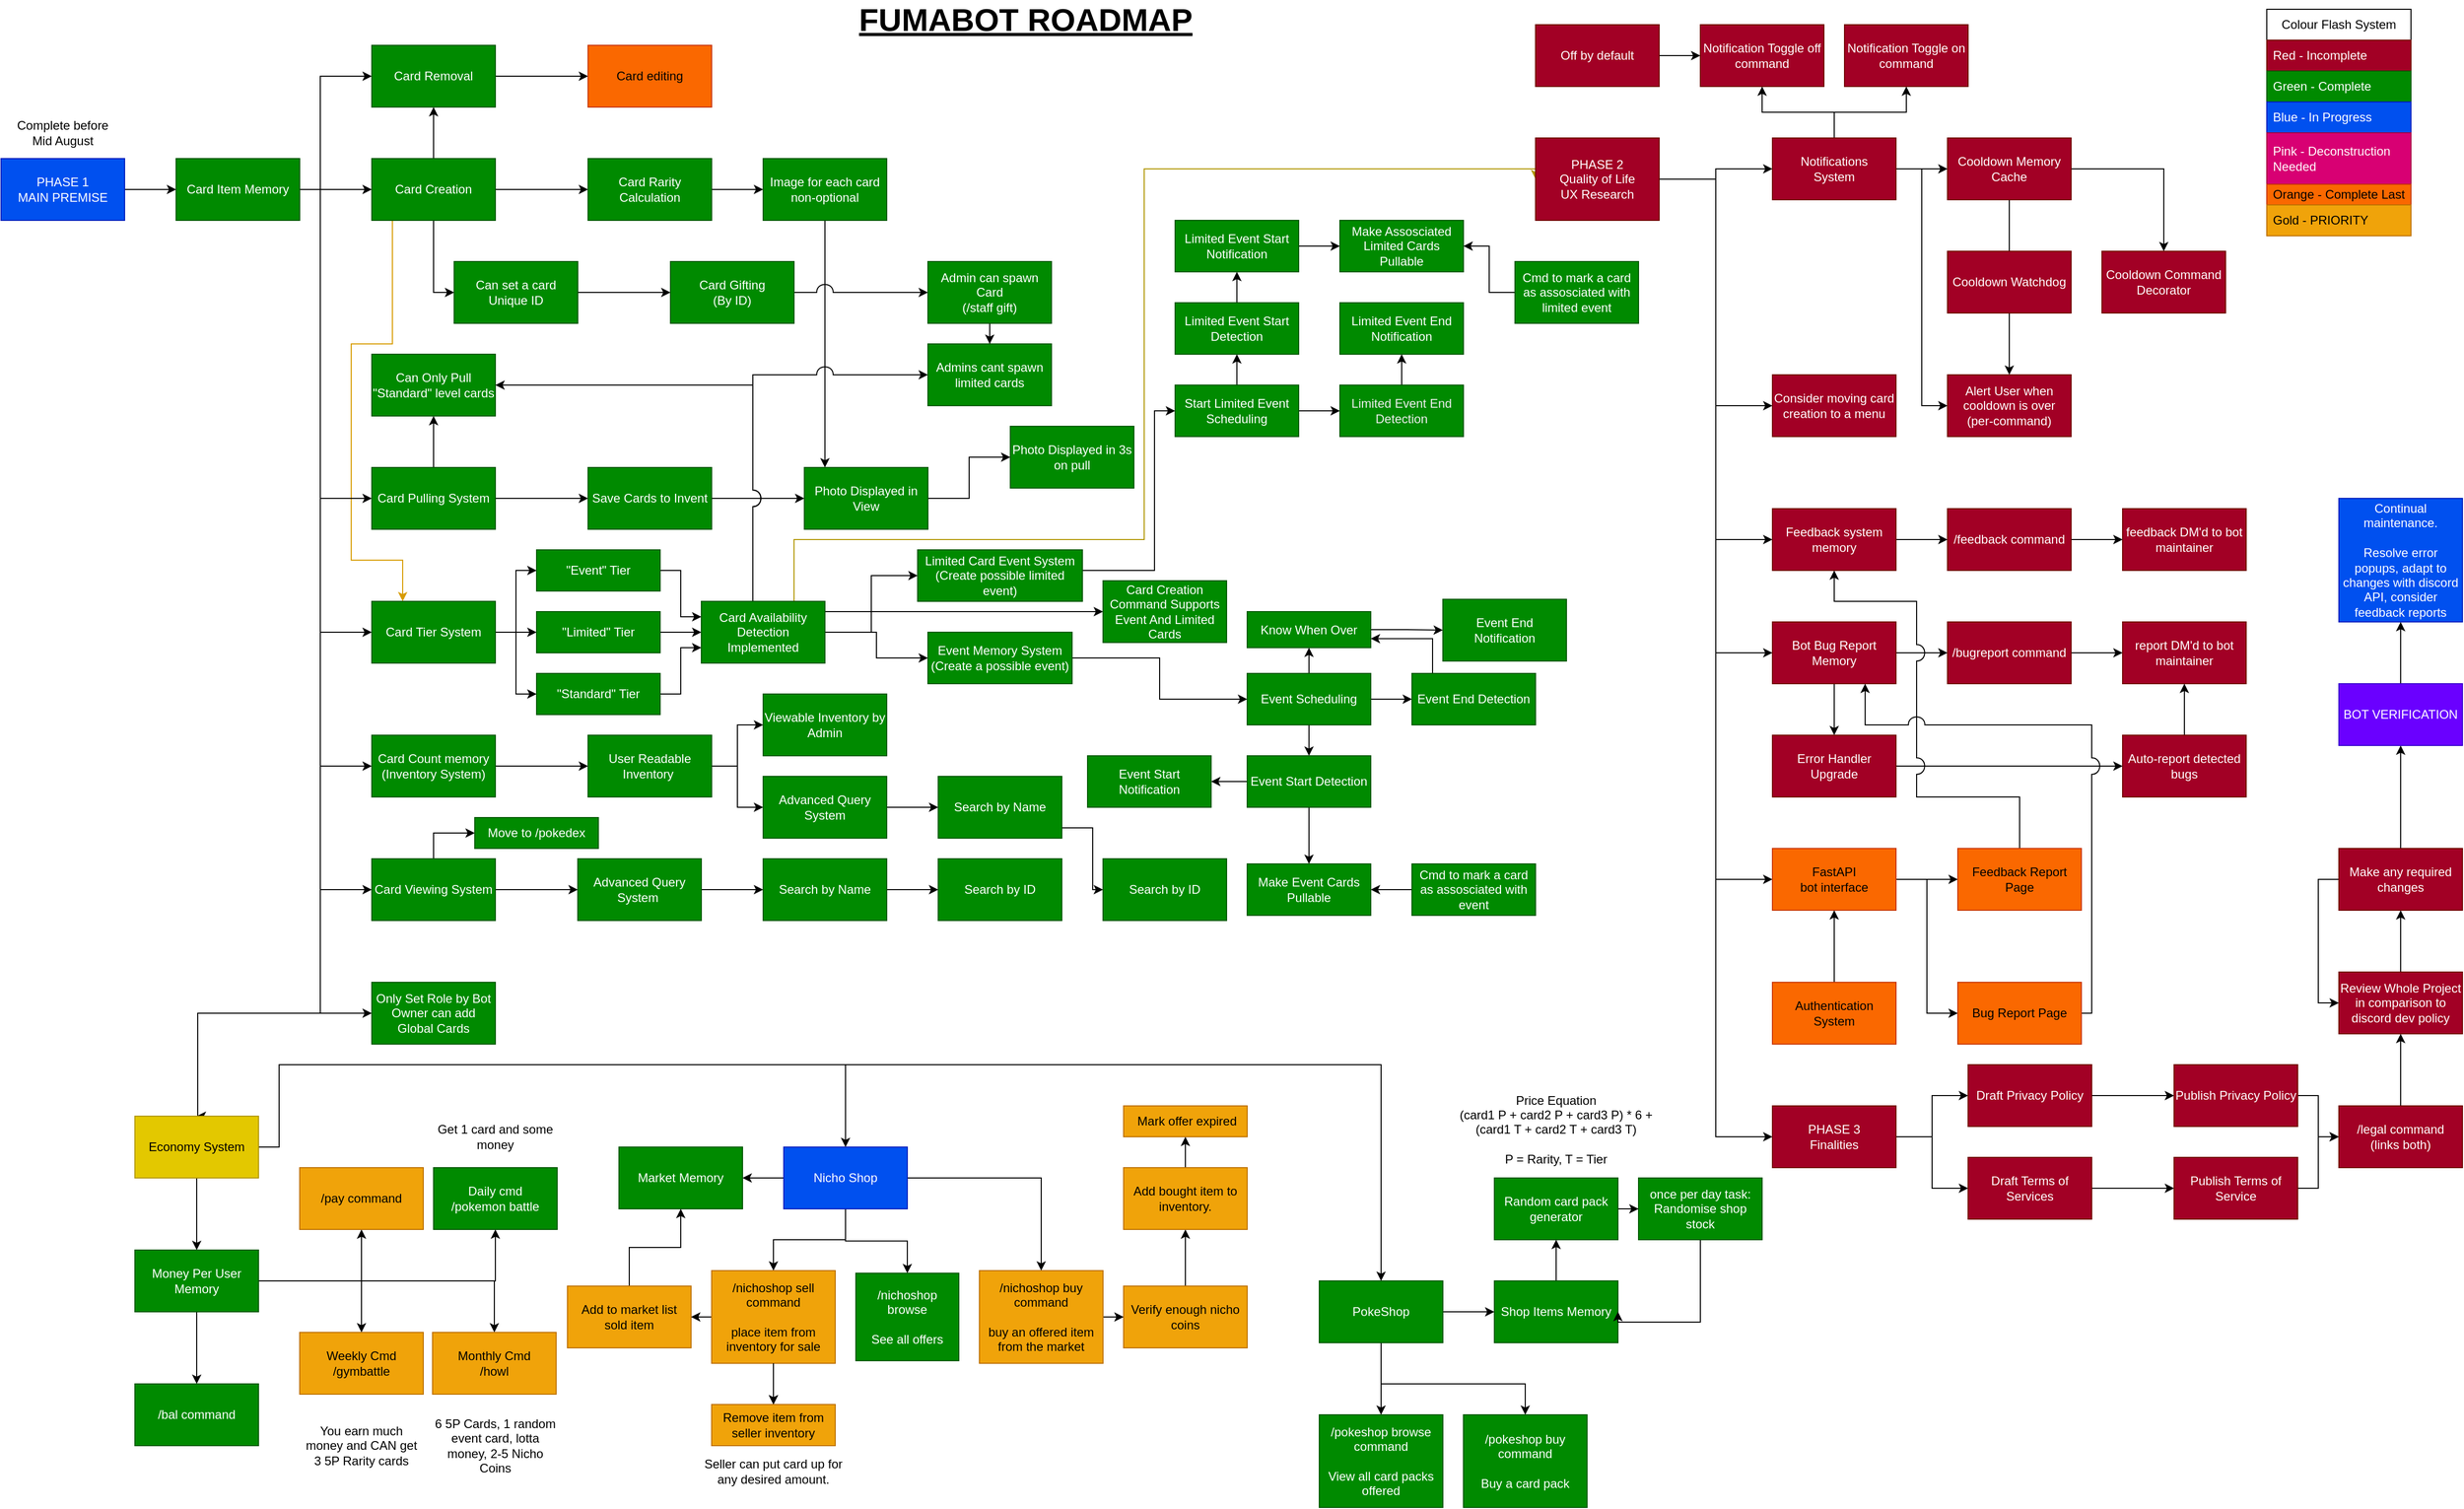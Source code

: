 <mxfile version="27.0.2">
  <diagram name="Page-1" id="VuOHGxyIhAAINdgDTFCT">
    <mxGraphModel dx="1426" dy="841" grid="1" gridSize="10" guides="1" tooltips="1" connect="1" arrows="1" fold="1" page="1" pageScale="1" pageWidth="2450" pageHeight="1500" math="0" shadow="0">
      <root>
        <mxCell id="0" />
        <mxCell id="1" parent="0" />
        <mxCell id="pB03gOQXnPwzzRDHyuBl-6" value="" style="edgeStyle=orthogonalEdgeStyle;rounded=0;orthogonalLoop=1;jettySize=auto;html=1;" parent="1" source="pB03gOQXnPwzzRDHyuBl-1" target="pB03gOQXnPwzzRDHyuBl-5" edge="1">
          <mxGeometry relative="1" as="geometry" />
        </mxCell>
        <mxCell id="pB03gOQXnPwzzRDHyuBl-54" value="" style="edgeStyle=orthogonalEdgeStyle;rounded=0;orthogonalLoop=1;jettySize=auto;html=1;" parent="1" source="pB03gOQXnPwzzRDHyuBl-1" target="pB03gOQXnPwzzRDHyuBl-52" edge="1">
          <mxGeometry relative="1" as="geometry" />
        </mxCell>
        <mxCell id="xh6JLx4Z2FLlokLm3iLa-2" style="edgeStyle=orthogonalEdgeStyle;rounded=0;orthogonalLoop=1;jettySize=auto;html=1;entryX=0;entryY=0.5;entryDx=0;entryDy=0;" parent="1" source="pB03gOQXnPwzzRDHyuBl-1" target="xh6JLx4Z2FLlokLm3iLa-1" edge="1">
          <mxGeometry relative="1" as="geometry" />
        </mxCell>
        <mxCell id="wAaWJtf0U_tvFRP9rB3A-27" style="edgeStyle=orthogonalEdgeStyle;rounded=0;orthogonalLoop=1;jettySize=auto;html=1;entryX=0.25;entryY=0;entryDx=0;entryDy=0;jumpStyle=arc;jumpSize=16;fillColor=#ffe6cc;strokeColor=#d79b00;" parent="1" source="pB03gOQXnPwzzRDHyuBl-1" target="wAaWJtf0U_tvFRP9rB3A-10" edge="1">
          <mxGeometry relative="1" as="geometry">
            <Array as="points">
              <mxPoint x="430" y="340" />
              <mxPoint x="390" y="340" />
              <mxPoint x="390" y="550" />
              <mxPoint x="440" y="550" />
            </Array>
          </mxGeometry>
        </mxCell>
        <mxCell id="pB03gOQXnPwzzRDHyuBl-1" value="Card Creation" style="rounded=0;whiteSpace=wrap;html=1;fillColor=#008a00;fontColor=#ffffff;strokeColor=#005700;" parent="1" vertex="1">
          <mxGeometry x="410" y="160" width="120" height="60" as="geometry" />
        </mxCell>
        <mxCell id="pB03gOQXnPwzzRDHyuBl-3" value="" style="edgeStyle=orthogonalEdgeStyle;rounded=0;orthogonalLoop=1;jettySize=auto;html=1;" parent="1" source="pB03gOQXnPwzzRDHyuBl-2" target="pB03gOQXnPwzzRDHyuBl-1" edge="1">
          <mxGeometry relative="1" as="geometry" />
        </mxCell>
        <mxCell id="pB03gOQXnPwzzRDHyuBl-13" style="edgeStyle=orthogonalEdgeStyle;rounded=0;orthogonalLoop=1;jettySize=auto;html=1;entryX=0;entryY=0.5;entryDx=0;entryDy=0;" parent="1" source="pB03gOQXnPwzzRDHyuBl-2" target="pB03gOQXnPwzzRDHyuBl-12" edge="1">
          <mxGeometry relative="1" as="geometry">
            <Array as="points">
              <mxPoint x="360" y="190" />
              <mxPoint x="360" y="870" />
            </Array>
          </mxGeometry>
        </mxCell>
        <mxCell id="pB03gOQXnPwzzRDHyuBl-19" style="edgeStyle=orthogonalEdgeStyle;rounded=0;orthogonalLoop=1;jettySize=auto;html=1;entryX=0;entryY=0.5;entryDx=0;entryDy=0;" parent="1" source="pB03gOQXnPwzzRDHyuBl-2" target="pB03gOQXnPwzzRDHyuBl-4" edge="1">
          <mxGeometry relative="1" as="geometry">
            <Array as="points">
              <mxPoint x="360" y="190" />
              <mxPoint x="360" y="750" />
            </Array>
          </mxGeometry>
        </mxCell>
        <mxCell id="pB03gOQXnPwzzRDHyuBl-22" style="edgeStyle=orthogonalEdgeStyle;rounded=0;orthogonalLoop=1;jettySize=auto;html=1;entryX=0;entryY=0.5;entryDx=0;entryDy=0;" parent="1" source="pB03gOQXnPwzzRDHyuBl-2" target="pB03gOQXnPwzzRDHyuBl-21" edge="1">
          <mxGeometry relative="1" as="geometry">
            <Array as="points">
              <mxPoint x="360" y="190" />
              <mxPoint x="360" y="490" />
            </Array>
          </mxGeometry>
        </mxCell>
        <mxCell id="pB03gOQXnPwzzRDHyuBl-53" style="edgeStyle=orthogonalEdgeStyle;rounded=0;orthogonalLoop=1;jettySize=auto;html=1;entryX=0;entryY=0.5;entryDx=0;entryDy=0;" parent="1" source="pB03gOQXnPwzzRDHyuBl-2" target="pB03gOQXnPwzzRDHyuBl-52" edge="1">
          <mxGeometry relative="1" as="geometry">
            <Array as="points">
              <mxPoint x="360" y="190" />
              <mxPoint x="360" y="80" />
            </Array>
          </mxGeometry>
        </mxCell>
        <mxCell id="wAaWJtf0U_tvFRP9rB3A-2" style="edgeStyle=orthogonalEdgeStyle;rounded=0;orthogonalLoop=1;jettySize=auto;html=1;entryX=0;entryY=0.5;entryDx=0;entryDy=0;" parent="1" source="pB03gOQXnPwzzRDHyuBl-2" target="pB03gOQXnPwzzRDHyuBl-43" edge="1">
          <mxGeometry relative="1" as="geometry">
            <Array as="points">
              <mxPoint x="360" y="190" />
              <mxPoint x="360" y="990" />
            </Array>
          </mxGeometry>
        </mxCell>
        <mxCell id="wAaWJtf0U_tvFRP9rB3A-11" style="edgeStyle=orthogonalEdgeStyle;rounded=0;orthogonalLoop=1;jettySize=auto;html=1;entryX=0;entryY=0.5;entryDx=0;entryDy=0;" parent="1" source="pB03gOQXnPwzzRDHyuBl-2" target="wAaWJtf0U_tvFRP9rB3A-10" edge="1">
          <mxGeometry relative="1" as="geometry">
            <Array as="points">
              <mxPoint x="360" y="190" />
              <mxPoint x="360" y="620" />
            </Array>
          </mxGeometry>
        </mxCell>
        <mxCell id="nOH1uKtNQENdLvDcyFZl-4" style="edgeStyle=orthogonalEdgeStyle;rounded=0;orthogonalLoop=1;jettySize=auto;html=1;entryX=0.5;entryY=0;entryDx=0;entryDy=0;" parent="1" source="pB03gOQXnPwzzRDHyuBl-2" target="nOH1uKtNQENdLvDcyFZl-3" edge="1">
          <mxGeometry relative="1" as="geometry">
            <Array as="points">
              <mxPoint x="360" y="190" />
              <mxPoint x="360" y="990" />
              <mxPoint x="241" y="990" />
              <mxPoint x="241" y="1090" />
            </Array>
          </mxGeometry>
        </mxCell>
        <mxCell id="pB03gOQXnPwzzRDHyuBl-2" value="Card Item Memory" style="rounded=0;whiteSpace=wrap;html=1;fillColor=#008a00;fontColor=#ffffff;strokeColor=#005700;" parent="1" vertex="1">
          <mxGeometry x="220" y="160" width="120" height="60" as="geometry" />
        </mxCell>
        <mxCell id="pB03gOQXnPwzzRDHyuBl-9" value="" style="edgeStyle=orthogonalEdgeStyle;rounded=0;orthogonalLoop=1;jettySize=auto;html=1;" parent="1" source="pB03gOQXnPwzzRDHyuBl-4" target="pB03gOQXnPwzzRDHyuBl-7" edge="1">
          <mxGeometry relative="1" as="geometry" />
        </mxCell>
        <mxCell id="pB03gOQXnPwzzRDHyuBl-4" value="Card Count memory&lt;div&gt;(Inventory System)&lt;/div&gt;" style="rounded=0;whiteSpace=wrap;html=1;fillColor=#008a00;fontColor=#ffffff;strokeColor=#005700;" parent="1" vertex="1">
          <mxGeometry x="410" y="720" width="120" height="60" as="geometry" />
        </mxCell>
        <mxCell id="pB03gOQXnPwzzRDHyuBl-11" value="" style="edgeStyle=orthogonalEdgeStyle;rounded=0;orthogonalLoop=1;jettySize=auto;html=1;" parent="1" source="pB03gOQXnPwzzRDHyuBl-5" target="pB03gOQXnPwzzRDHyuBl-10" edge="1">
          <mxGeometry relative="1" as="geometry" />
        </mxCell>
        <mxCell id="pB03gOQXnPwzzRDHyuBl-5" value="Card Rarity Calculation" style="rounded=0;whiteSpace=wrap;html=1;fillColor=#008a00;fontColor=#ffffff;strokeColor=#005700;" parent="1" vertex="1">
          <mxGeometry x="620" y="160" width="120" height="60" as="geometry" />
        </mxCell>
        <mxCell id="xh6JLx4Z2FLlokLm3iLa-15" value="" style="edgeStyle=orthogonalEdgeStyle;rounded=0;orthogonalLoop=1;jettySize=auto;html=1;" parent="1" source="pB03gOQXnPwzzRDHyuBl-7" target="xh6JLx4Z2FLlokLm3iLa-14" edge="1">
          <mxGeometry relative="1" as="geometry" />
        </mxCell>
        <mxCell id="xh6JLx4Z2FLlokLm3iLa-19" style="edgeStyle=orthogonalEdgeStyle;rounded=0;orthogonalLoop=1;jettySize=auto;html=1;entryX=0;entryY=0.5;entryDx=0;entryDy=0;" parent="1" source="pB03gOQXnPwzzRDHyuBl-7" target="xh6JLx4Z2FLlokLm3iLa-18" edge="1">
          <mxGeometry relative="1" as="geometry" />
        </mxCell>
        <mxCell id="pB03gOQXnPwzzRDHyuBl-7" value="User Readable&lt;div&gt;Inventory&amp;nbsp;&lt;/div&gt;" style="rounded=0;whiteSpace=wrap;html=1;fillColor=#008a00;fontColor=#ffffff;strokeColor=#005700;" parent="1" vertex="1">
          <mxGeometry x="620" y="720" width="120" height="60" as="geometry" />
        </mxCell>
        <mxCell id="pB03gOQXnPwzzRDHyuBl-27" value="" style="edgeStyle=orthogonalEdgeStyle;rounded=0;orthogonalLoop=1;jettySize=auto;html=1;" parent="1" source="pB03gOQXnPwzzRDHyuBl-10" target="pB03gOQXnPwzzRDHyuBl-25" edge="1">
          <mxGeometry relative="1" as="geometry">
            <Array as="points">
              <mxPoint x="850" y="320" />
              <mxPoint x="850" y="320" />
            </Array>
          </mxGeometry>
        </mxCell>
        <mxCell id="pB03gOQXnPwzzRDHyuBl-10" value="Image for each card&lt;div&gt;non-optional&lt;/div&gt;" style="rounded=0;whiteSpace=wrap;html=1;fillColor=#008a00;fontColor=#ffffff;strokeColor=#005700;" parent="1" vertex="1">
          <mxGeometry x="790" y="160" width="120" height="60" as="geometry" />
        </mxCell>
        <mxCell id="pB03gOQXnPwzzRDHyuBl-15" value="" style="edgeStyle=orthogonalEdgeStyle;rounded=0;orthogonalLoop=1;jettySize=auto;html=1;" parent="1" source="pB03gOQXnPwzzRDHyuBl-12" target="pB03gOQXnPwzzRDHyuBl-14" edge="1">
          <mxGeometry relative="1" as="geometry" />
        </mxCell>
        <mxCell id="WWe20naChPC3Fc8F13mq-6" style="edgeStyle=orthogonalEdgeStyle;rounded=0;orthogonalLoop=1;jettySize=auto;html=1;entryX=0;entryY=0.5;entryDx=0;entryDy=0;" parent="1" source="pB03gOQXnPwzzRDHyuBl-12" target="WWe20naChPC3Fc8F13mq-5" edge="1">
          <mxGeometry relative="1" as="geometry" />
        </mxCell>
        <mxCell id="pB03gOQXnPwzzRDHyuBl-12" value="Card Viewing System" style="rounded=0;whiteSpace=wrap;html=1;fillColor=#008a00;fontColor=#ffffff;strokeColor=#005700;" parent="1" vertex="1">
          <mxGeometry x="410" y="840" width="120" height="60" as="geometry" />
        </mxCell>
        <mxCell id="xh6JLx4Z2FLlokLm3iLa-28" value="" style="edgeStyle=orthogonalEdgeStyle;rounded=0;orthogonalLoop=1;jettySize=auto;html=1;" parent="1" source="pB03gOQXnPwzzRDHyuBl-14" target="xh6JLx4Z2FLlokLm3iLa-26" edge="1">
          <mxGeometry relative="1" as="geometry" />
        </mxCell>
        <mxCell id="pB03gOQXnPwzzRDHyuBl-14" value="Advanced Query System&amp;nbsp;" style="rounded=0;whiteSpace=wrap;html=1;fillColor=#008a00;fontColor=#ffffff;strokeColor=#005700;" parent="1" vertex="1">
          <mxGeometry x="610" y="840" width="120" height="60" as="geometry" />
        </mxCell>
        <mxCell id="pB03gOQXnPwzzRDHyuBl-24" value="" style="edgeStyle=orthogonalEdgeStyle;rounded=0;orthogonalLoop=1;jettySize=auto;html=1;" parent="1" source="pB03gOQXnPwzzRDHyuBl-21" target="pB03gOQXnPwzzRDHyuBl-23" edge="1">
          <mxGeometry relative="1" as="geometry" />
        </mxCell>
        <mxCell id="wAaWJtf0U_tvFRP9rB3A-9" value="" style="edgeStyle=orthogonalEdgeStyle;rounded=0;orthogonalLoop=1;jettySize=auto;html=1;" parent="1" source="pB03gOQXnPwzzRDHyuBl-21" target="wAaWJtf0U_tvFRP9rB3A-8" edge="1">
          <mxGeometry relative="1" as="geometry" />
        </mxCell>
        <mxCell id="pB03gOQXnPwzzRDHyuBl-21" value="Card Pulling System" style="rounded=0;whiteSpace=wrap;html=1;fillColor=#008a00;fontColor=#ffffff;strokeColor=#005700;" parent="1" vertex="1">
          <mxGeometry x="410" y="460" width="120" height="60" as="geometry" />
        </mxCell>
        <mxCell id="pB03gOQXnPwzzRDHyuBl-26" value="" style="edgeStyle=orthogonalEdgeStyle;rounded=0;orthogonalLoop=1;jettySize=auto;html=1;" parent="1" source="pB03gOQXnPwzzRDHyuBl-23" target="pB03gOQXnPwzzRDHyuBl-25" edge="1">
          <mxGeometry relative="1" as="geometry" />
        </mxCell>
        <mxCell id="pB03gOQXnPwzzRDHyuBl-23" value="Save Cards to Invent" style="rounded=0;whiteSpace=wrap;html=1;fillColor=#008a00;fontColor=#ffffff;strokeColor=#005700;" parent="1" vertex="1">
          <mxGeometry x="620" y="460" width="120" height="60" as="geometry" />
        </mxCell>
        <mxCell id="WWe20naChPC3Fc8F13mq-10" value="" style="edgeStyle=orthogonalEdgeStyle;rounded=0;orthogonalLoop=1;jettySize=auto;html=1;" parent="1" source="pB03gOQXnPwzzRDHyuBl-25" target="WWe20naChPC3Fc8F13mq-9" edge="1">
          <mxGeometry relative="1" as="geometry" />
        </mxCell>
        <mxCell id="pB03gOQXnPwzzRDHyuBl-25" value="Photo Displayed in View" style="rounded=0;whiteSpace=wrap;html=1;fillColor=#008a00;fontColor=#ffffff;strokeColor=#005700;" parent="1" vertex="1">
          <mxGeometry x="830" y="460" width="120" height="60" as="geometry" />
        </mxCell>
        <mxCell id="pB03gOQXnPwzzRDHyuBl-31" value="" style="edgeStyle=orthogonalEdgeStyle;rounded=0;orthogonalLoop=1;jettySize=auto;html=1;" parent="1" edge="1">
          <mxGeometry relative="1" as="geometry">
            <mxPoint x="440" y="980" as="targetPoint" />
          </mxGeometry>
        </mxCell>
        <mxCell id="pB03gOQXnPwzzRDHyuBl-33" value="" style="edgeStyle=orthogonalEdgeStyle;rounded=0;orthogonalLoop=1;jettySize=auto;html=1;" parent="1" edge="1">
          <mxGeometry relative="1" as="geometry">
            <mxPoint x="650" y="980" as="targetPoint" />
          </mxGeometry>
        </mxCell>
        <mxCell id="pB03gOQXnPwzzRDHyuBl-43" value="Only Set Role by Bot Owner can add Global Cards" style="rounded=0;whiteSpace=wrap;html=1;fillColor=#008a00;fontColor=#ffffff;strokeColor=#005700;" parent="1" vertex="1">
          <mxGeometry x="410" y="960" width="120" height="60" as="geometry" />
        </mxCell>
        <mxCell id="pB03gOQXnPwzzRDHyuBl-56" value="" style="edgeStyle=orthogonalEdgeStyle;rounded=0;orthogonalLoop=1;jettySize=auto;html=1;" parent="1" source="pB03gOQXnPwzzRDHyuBl-52" target="pB03gOQXnPwzzRDHyuBl-55" edge="1">
          <mxGeometry relative="1" as="geometry" />
        </mxCell>
        <mxCell id="pB03gOQXnPwzzRDHyuBl-52" value="Card Removal" style="rounded=0;whiteSpace=wrap;html=1;fillColor=#008a00;fontColor=#ffffff;strokeColor=#005700;" parent="1" vertex="1">
          <mxGeometry x="410" y="50" width="120" height="60" as="geometry" />
        </mxCell>
        <mxCell id="pB03gOQXnPwzzRDHyuBl-55" value="Card editing" style="rounded=0;whiteSpace=wrap;html=1;fillColor=#fa6800;fontColor=#000000;strokeColor=#C73500;" parent="1" vertex="1">
          <mxGeometry x="620" y="50" width="120" height="60" as="geometry" />
        </mxCell>
        <mxCell id="xh6JLx4Z2FLlokLm3iLa-6" value="" style="edgeStyle=orthogonalEdgeStyle;rounded=0;orthogonalLoop=1;jettySize=auto;html=1;" parent="1" source="xh6JLx4Z2FLlokLm3iLa-1" target="xh6JLx4Z2FLlokLm3iLa-5" edge="1">
          <mxGeometry relative="1" as="geometry" />
        </mxCell>
        <mxCell id="xh6JLx4Z2FLlokLm3iLa-1" value="Can set a card Unique ID" style="rounded=0;whiteSpace=wrap;html=1;fillColor=#008a00;fontColor=#ffffff;strokeColor=#005700;" parent="1" vertex="1">
          <mxGeometry x="490" y="260" width="120" height="60" as="geometry" />
        </mxCell>
        <mxCell id="xh6JLx4Z2FLlokLm3iLa-8" style="edgeStyle=orthogonalEdgeStyle;rounded=0;orthogonalLoop=1;jettySize=auto;html=1;entryX=0;entryY=0.5;entryDx=0;entryDy=0;jumpStyle=arc;jumpSize=16;" parent="1" source="xh6JLx4Z2FLlokLm3iLa-5" target="xh6JLx4Z2FLlokLm3iLa-7" edge="1">
          <mxGeometry relative="1" as="geometry" />
        </mxCell>
        <mxCell id="xh6JLx4Z2FLlokLm3iLa-5" value="Card Gifting&lt;div&gt;(By ID)&lt;/div&gt;" style="rounded=0;whiteSpace=wrap;html=1;fillColor=#008a00;fontColor=#ffffff;strokeColor=#005700;" parent="1" vertex="1">
          <mxGeometry x="700" y="260" width="120" height="60" as="geometry" />
        </mxCell>
        <mxCell id="wAaWJtf0U_tvFRP9rB3A-31" value="" style="edgeStyle=orthogonalEdgeStyle;rounded=0;orthogonalLoop=1;jettySize=auto;html=1;" parent="1" source="xh6JLx4Z2FLlokLm3iLa-7" target="wAaWJtf0U_tvFRP9rB3A-29" edge="1">
          <mxGeometry relative="1" as="geometry" />
        </mxCell>
        <mxCell id="xh6JLx4Z2FLlokLm3iLa-7" value="Admin can spawn Card&lt;div&gt;(/staff gift)&lt;/div&gt;" style="rounded=0;whiteSpace=wrap;html=1;fillColor=#008a00;fontColor=#ffffff;strokeColor=#005700;" parent="1" vertex="1">
          <mxGeometry x="950" y="260" width="120" height="60" as="geometry" />
        </mxCell>
        <mxCell id="xh6JLx4Z2FLlokLm3iLa-14" value="Viewable Inventory by Admin" style="rounded=0;whiteSpace=wrap;html=1;fillColor=#008a00;fontColor=#ffffff;strokeColor=#005700;" parent="1" vertex="1">
          <mxGeometry x="790" y="680" width="120" height="60" as="geometry" />
        </mxCell>
        <mxCell id="xh6JLx4Z2FLlokLm3iLa-21" value="" style="edgeStyle=orthogonalEdgeStyle;rounded=0;orthogonalLoop=1;jettySize=auto;html=1;" parent="1" source="xh6JLx4Z2FLlokLm3iLa-18" target="xh6JLx4Z2FLlokLm3iLa-20" edge="1">
          <mxGeometry relative="1" as="geometry" />
        </mxCell>
        <mxCell id="xh6JLx4Z2FLlokLm3iLa-18" value="Advanced Query System" style="rounded=0;whiteSpace=wrap;html=1;fillColor=#008a00;fontColor=#ffffff;strokeColor=#005700;" parent="1" vertex="1">
          <mxGeometry x="790" y="760" width="120" height="60" as="geometry" />
        </mxCell>
        <mxCell id="xh6JLx4Z2FLlokLm3iLa-23" value="" style="edgeStyle=orthogonalEdgeStyle;rounded=0;orthogonalLoop=1;jettySize=auto;html=1;" parent="1" source="xh6JLx4Z2FLlokLm3iLa-20" target="xh6JLx4Z2FLlokLm3iLa-22" edge="1">
          <mxGeometry relative="1" as="geometry">
            <Array as="points">
              <mxPoint x="1110" y="810" />
              <mxPoint x="1110" y="870" />
            </Array>
          </mxGeometry>
        </mxCell>
        <mxCell id="xh6JLx4Z2FLlokLm3iLa-20" value="Search by Name" style="whiteSpace=wrap;html=1;rounded=0;fillColor=#008a00;fontColor=#ffffff;strokeColor=#005700;" parent="1" vertex="1">
          <mxGeometry x="960" y="760" width="120" height="60" as="geometry" />
        </mxCell>
        <mxCell id="xh6JLx4Z2FLlokLm3iLa-22" value="Search by ID" style="rounded=0;whiteSpace=wrap;html=1;fillColor=#008a00;fontColor=#ffffff;strokeColor=#005700;" parent="1" vertex="1">
          <mxGeometry x="1120" y="840" width="120" height="60" as="geometry" />
        </mxCell>
        <mxCell id="xh6JLx4Z2FLlokLm3iLa-25" value="" style="edgeStyle=orthogonalEdgeStyle;rounded=0;orthogonalLoop=1;jettySize=auto;html=1;" parent="1" source="xh6JLx4Z2FLlokLm3iLa-26" target="xh6JLx4Z2FLlokLm3iLa-27" edge="1">
          <mxGeometry relative="1" as="geometry" />
        </mxCell>
        <mxCell id="xh6JLx4Z2FLlokLm3iLa-26" value="Search by Name" style="whiteSpace=wrap;html=1;rounded=0;fillColor=#008a00;fontColor=#ffffff;strokeColor=#005700;" parent="1" vertex="1">
          <mxGeometry x="790" y="840" width="120" height="60" as="geometry" />
        </mxCell>
        <mxCell id="xh6JLx4Z2FLlokLm3iLa-27" value="Search by ID" style="rounded=0;whiteSpace=wrap;html=1;fillColor=#008a00;fontColor=#ffffff;strokeColor=#005700;" parent="1" vertex="1">
          <mxGeometry x="960" y="840" width="120" height="60" as="geometry" />
        </mxCell>
        <mxCell id="WWe20naChPC3Fc8F13mq-5" value="Move to /pokedex" style="rounded=0;whiteSpace=wrap;html=1;fillColor=#008a00;fontColor=#ffffff;strokeColor=#005700;" parent="1" vertex="1">
          <mxGeometry x="510" y="800" width="120" height="30" as="geometry" />
        </mxCell>
        <mxCell id="WWe20naChPC3Fc8F13mq-9" value="Photo Displayed in 3s on pull" style="rounded=0;whiteSpace=wrap;html=1;fillColor=#008a00;fontColor=#ffffff;strokeColor=#005700;" parent="1" vertex="1">
          <mxGeometry x="1030" y="420" width="120" height="60" as="geometry" />
        </mxCell>
        <mxCell id="WWe20naChPC3Fc8F13mq-11" value="Colour Flash System" style="swimlane;fontStyle=0;childLayout=stackLayout;horizontal=1;startSize=30;horizontalStack=0;resizeParent=1;resizeParentMax=0;resizeLast=0;collapsible=1;marginBottom=0;whiteSpace=wrap;html=1;gradientColor=none;rounded=0;shadow=0;glass=0;" parent="1" vertex="1">
          <mxGeometry x="2250" y="15" width="140" height="220" as="geometry" />
        </mxCell>
        <mxCell id="WWe20naChPC3Fc8F13mq-12" value="Red - Incomplete" style="text;strokeColor=#6F0000;fillColor=#a20025;align=left;verticalAlign=middle;spacingLeft=4;spacingRight=4;overflow=hidden;points=[[0,0.5],[1,0.5]];portConstraint=eastwest;rotatable=0;whiteSpace=wrap;html=1;fontColor=#ffffff;" parent="WWe20naChPC3Fc8F13mq-11" vertex="1">
          <mxGeometry y="30" width="140" height="30" as="geometry" />
        </mxCell>
        <mxCell id="WWe20naChPC3Fc8F13mq-13" value="Green - Complete" style="text;strokeColor=#005700;fillColor=#008a00;align=left;verticalAlign=middle;spacingLeft=4;spacingRight=4;overflow=hidden;points=[[0,0.5],[1,0.5]];portConstraint=eastwest;rotatable=0;whiteSpace=wrap;html=1;fontColor=#ffffff;" parent="WWe20naChPC3Fc8F13mq-11" vertex="1">
          <mxGeometry y="60" width="140" height="30" as="geometry" />
        </mxCell>
        <mxCell id="WWe20naChPC3Fc8F13mq-14" value="Blue - In Progress" style="text;strokeColor=#001DBC;fillColor=#0050ef;align=left;verticalAlign=middle;spacingLeft=4;spacingRight=4;overflow=hidden;points=[[0,0.5],[1,0.5]];portConstraint=eastwest;rotatable=0;whiteSpace=wrap;html=1;fontColor=#ffffff;" parent="WWe20naChPC3Fc8F13mq-11" vertex="1">
          <mxGeometry y="90" width="140" height="30" as="geometry" />
        </mxCell>
        <mxCell id="WWe20naChPC3Fc8F13mq-15" value="Pink - Deconstruction Needed" style="text;strokeColor=#A50040;fillColor=#d80073;align=left;verticalAlign=middle;spacingLeft=4;spacingRight=4;overflow=hidden;points=[[0,0.5],[1,0.5]];portConstraint=eastwest;rotatable=0;whiteSpace=wrap;html=1;fontColor=#ffffff;" parent="WWe20naChPC3Fc8F13mq-11" vertex="1">
          <mxGeometry y="120" width="140" height="50" as="geometry" />
        </mxCell>
        <mxCell id="wAaWJtf0U_tvFRP9rB3A-49" value="Orange - Complete Last" style="text;strokeColor=#C73500;fillColor=#fa6800;align=left;verticalAlign=middle;spacingLeft=4;spacingRight=4;overflow=hidden;points=[[0,0.5],[1,0.5]];portConstraint=eastwest;rotatable=0;whiteSpace=wrap;html=1;fontColor=#000000;" parent="WWe20naChPC3Fc8F13mq-11" vertex="1">
          <mxGeometry y="170" width="140" height="20" as="geometry" />
        </mxCell>
        <mxCell id="6YqeTpMIhfhGa7pDKwlR-45" value="Gold - PRIORITY" style="text;strokeColor=#BD7000;fillColor=#f0a30a;align=left;verticalAlign=middle;spacingLeft=4;spacingRight=4;overflow=hidden;points=[[0,0.5],[1,0.5]];portConstraint=eastwest;rotatable=0;whiteSpace=wrap;html=1;fontColor=#000000;" parent="WWe20naChPC3Fc8F13mq-11" vertex="1">
          <mxGeometry y="190" width="140" height="30" as="geometry" />
        </mxCell>
        <mxCell id="wAaWJtf0U_tvFRP9rB3A-8" value="Can Only Pull &quot;Standard&quot; level cards" style="rounded=0;whiteSpace=wrap;html=1;fillColor=#008a00;fontColor=#ffffff;strokeColor=#005700;" parent="1" vertex="1">
          <mxGeometry x="410" y="350" width="120" height="60" as="geometry" />
        </mxCell>
        <mxCell id="wAaWJtf0U_tvFRP9rB3A-13" value="" style="edgeStyle=orthogonalEdgeStyle;rounded=0;orthogonalLoop=1;jettySize=auto;html=1;" parent="1" source="wAaWJtf0U_tvFRP9rB3A-10" target="wAaWJtf0U_tvFRP9rB3A-12" edge="1">
          <mxGeometry relative="1" as="geometry">
            <Array as="points">
              <mxPoint x="550" y="620" />
              <mxPoint x="550" y="560" />
            </Array>
          </mxGeometry>
        </mxCell>
        <mxCell id="wAaWJtf0U_tvFRP9rB3A-15" value="" style="edgeStyle=orthogonalEdgeStyle;rounded=0;orthogonalLoop=1;jettySize=auto;html=1;" parent="1" source="wAaWJtf0U_tvFRP9rB3A-10" target="wAaWJtf0U_tvFRP9rB3A-14" edge="1">
          <mxGeometry relative="1" as="geometry" />
        </mxCell>
        <mxCell id="wAaWJtf0U_tvFRP9rB3A-18" style="edgeStyle=orthogonalEdgeStyle;rounded=0;orthogonalLoop=1;jettySize=auto;html=1;entryX=0;entryY=0.5;entryDx=0;entryDy=0;" parent="1" source="wAaWJtf0U_tvFRP9rB3A-10" target="wAaWJtf0U_tvFRP9rB3A-17" edge="1">
          <mxGeometry relative="1" as="geometry" />
        </mxCell>
        <mxCell id="wAaWJtf0U_tvFRP9rB3A-10" value="Card Tier System" style="rounded=0;whiteSpace=wrap;html=1;fillColor=#008a00;fontColor=#ffffff;strokeColor=#005700;" parent="1" vertex="1">
          <mxGeometry x="410" y="590" width="120" height="60" as="geometry" />
        </mxCell>
        <mxCell id="wAaWJtf0U_tvFRP9rB3A-23" style="edgeStyle=orthogonalEdgeStyle;rounded=0;orthogonalLoop=1;jettySize=auto;html=1;entryX=0;entryY=0.25;entryDx=0;entryDy=0;" parent="1" source="wAaWJtf0U_tvFRP9rB3A-12" target="wAaWJtf0U_tvFRP9rB3A-19" edge="1">
          <mxGeometry relative="1" as="geometry" />
        </mxCell>
        <mxCell id="wAaWJtf0U_tvFRP9rB3A-12" value="&quot;Event&quot; Tier" style="rounded=0;whiteSpace=wrap;html=1;fillColor=#008a00;fontColor=#ffffff;strokeColor=#005700;" parent="1" vertex="1">
          <mxGeometry x="570" y="540" width="120" height="40" as="geometry" />
        </mxCell>
        <mxCell id="wAaWJtf0U_tvFRP9rB3A-21" value="" style="edgeStyle=orthogonalEdgeStyle;rounded=0;orthogonalLoop=1;jettySize=auto;html=1;" parent="1" source="wAaWJtf0U_tvFRP9rB3A-14" target="wAaWJtf0U_tvFRP9rB3A-19" edge="1">
          <mxGeometry relative="1" as="geometry" />
        </mxCell>
        <mxCell id="wAaWJtf0U_tvFRP9rB3A-14" value="&quot;Limited&quot; Tier" style="rounded=0;whiteSpace=wrap;html=1;fillColor=#008a00;fontColor=#ffffff;strokeColor=#005700;" parent="1" vertex="1">
          <mxGeometry x="570" y="600" width="120" height="40" as="geometry" />
        </mxCell>
        <mxCell id="wAaWJtf0U_tvFRP9rB3A-24" style="edgeStyle=orthogonalEdgeStyle;rounded=0;orthogonalLoop=1;jettySize=auto;html=1;entryX=0;entryY=0.75;entryDx=0;entryDy=0;" parent="1" source="wAaWJtf0U_tvFRP9rB3A-17" target="wAaWJtf0U_tvFRP9rB3A-19" edge="1">
          <mxGeometry relative="1" as="geometry" />
        </mxCell>
        <mxCell id="wAaWJtf0U_tvFRP9rB3A-17" value="&quot;Standard&quot; Tier" style="rounded=0;whiteSpace=wrap;html=1;fillColor=#008a00;fontColor=#ffffff;strokeColor=#005700;" parent="1" vertex="1">
          <mxGeometry x="570" y="660" width="120" height="40" as="geometry" />
        </mxCell>
        <mxCell id="wAaWJtf0U_tvFRP9rB3A-30" style="edgeStyle=orthogonalEdgeStyle;rounded=0;orthogonalLoop=1;jettySize=auto;html=1;entryX=0;entryY=0.5;entryDx=0;entryDy=0;jumpStyle=arc;jumpSize=16;" parent="1" source="wAaWJtf0U_tvFRP9rB3A-19" target="wAaWJtf0U_tvFRP9rB3A-29" edge="1">
          <mxGeometry relative="1" as="geometry">
            <Array as="points">
              <mxPoint x="780" y="370" />
            </Array>
          </mxGeometry>
        </mxCell>
        <mxCell id="wAaWJtf0U_tvFRP9rB3A-33" style="edgeStyle=orthogonalEdgeStyle;rounded=0;orthogonalLoop=1;jettySize=auto;html=1;entryX=1;entryY=0.5;entryDx=0;entryDy=0;jumpStyle=arc;jumpSize=16;" parent="1" source="wAaWJtf0U_tvFRP9rB3A-19" target="wAaWJtf0U_tvFRP9rB3A-8" edge="1">
          <mxGeometry relative="1" as="geometry">
            <Array as="points">
              <mxPoint x="780" y="380" />
            </Array>
          </mxGeometry>
        </mxCell>
        <mxCell id="6YqeTpMIhfhGa7pDKwlR-27" value="" style="edgeStyle=orthogonalEdgeStyle;rounded=0;orthogonalLoop=1;jettySize=auto;html=1;" parent="1" source="wAaWJtf0U_tvFRP9rB3A-19" target="wAaWJtf0U_tvFRP9rB3A-40" edge="1">
          <mxGeometry relative="1" as="geometry" />
        </mxCell>
        <mxCell id="6YqeTpMIhfhGa7pDKwlR-29" style="edgeStyle=orthogonalEdgeStyle;rounded=0;orthogonalLoop=1;jettySize=auto;html=1;entryX=0;entryY=0.5;entryDx=0;entryDy=0;" parent="1" source="wAaWJtf0U_tvFRP9rB3A-19" target="wAaWJtf0U_tvFRP9rB3A-38" edge="1">
          <mxGeometry relative="1" as="geometry" />
        </mxCell>
        <mxCell id="_D_GStA8pNQ2_JilolDI-2" style="edgeStyle=orthogonalEdgeStyle;rounded=0;orthogonalLoop=1;jettySize=auto;html=1;entryX=0;entryY=0.5;entryDx=0;entryDy=0;" parent="1" source="wAaWJtf0U_tvFRP9rB3A-19" target="6YqeTpMIhfhGa7pDKwlR-9" edge="1">
          <mxGeometry relative="1" as="geometry">
            <Array as="points">
              <mxPoint x="930" y="600" />
              <mxPoint x="930" y="600" />
            </Array>
          </mxGeometry>
        </mxCell>
        <mxCell id="TWwjKnk3flyv9fksDZWs-5" style="edgeStyle=orthogonalEdgeStyle;rounded=0;orthogonalLoop=1;jettySize=auto;html=1;entryX=0;entryY=0.5;entryDx=0;entryDy=0;fillColor=#e3c800;strokeColor=#B09500;exitX=0.75;exitY=0;exitDx=0;exitDy=0;" parent="1" source="wAaWJtf0U_tvFRP9rB3A-19" target="TWwjKnk3flyv9fksDZWs-1" edge="1">
          <mxGeometry relative="1" as="geometry">
            <mxPoint x="740" y="590" as="sourcePoint" />
            <mxPoint x="1570" y="170.0" as="targetPoint" />
            <Array as="points">
              <mxPoint x="820" y="530" />
              <mxPoint x="1160" y="530" />
              <mxPoint x="1160" y="170" />
            </Array>
          </mxGeometry>
        </mxCell>
        <mxCell id="wAaWJtf0U_tvFRP9rB3A-19" value="Card Availability Detection Implemented" style="rounded=0;whiteSpace=wrap;html=1;fillColor=#008a00;fontColor=#ffffff;strokeColor=#005700;" parent="1" vertex="1">
          <mxGeometry x="730" y="590" width="120" height="60" as="geometry" />
        </mxCell>
        <mxCell id="wAaWJtf0U_tvFRP9rB3A-29" value="Admins cant spawn limited cards" style="rounded=0;whiteSpace=wrap;html=1;fillColor=#008a00;fontColor=#ffffff;strokeColor=#005700;" parent="1" vertex="1">
          <mxGeometry x="950" y="340" width="120" height="60" as="geometry" />
        </mxCell>
        <mxCell id="6YqeTpMIhfhGa7pDKwlR-44" style="edgeStyle=orthogonalEdgeStyle;rounded=0;orthogonalLoop=1;jettySize=auto;html=1;entryX=0;entryY=0.5;entryDx=0;entryDy=0;" parent="1" source="wAaWJtf0U_tvFRP9rB3A-38" target="6YqeTpMIhfhGa7pDKwlR-35" edge="1">
          <mxGeometry relative="1" as="geometry">
            <Array as="points">
              <mxPoint x="1170" y="560" />
              <mxPoint x="1170" y="405" />
            </Array>
          </mxGeometry>
        </mxCell>
        <mxCell id="wAaWJtf0U_tvFRP9rB3A-38" value="Limited Card Event System&lt;div&gt;(Create possible limited event)&lt;/div&gt;" style="rounded=0;whiteSpace=wrap;html=1;fillColor=#008a00;fontColor=#ffffff;strokeColor=#005700;" parent="1" vertex="1">
          <mxGeometry x="940" y="540" width="160" height="50" as="geometry" />
        </mxCell>
        <mxCell id="_D_GStA8pNQ2_JilolDI-1" style="edgeStyle=orthogonalEdgeStyle;rounded=0;orthogonalLoop=1;jettySize=auto;html=1;" parent="1" source="wAaWJtf0U_tvFRP9rB3A-40" target="6YqeTpMIhfhGa7pDKwlR-2" edge="1">
          <mxGeometry relative="1" as="geometry" />
        </mxCell>
        <mxCell id="wAaWJtf0U_tvFRP9rB3A-40" value="Event Memory System&lt;div&gt;(Create a possible event)&lt;br&gt;&lt;/div&gt;" style="rounded=0;whiteSpace=wrap;html=1;fillColor=#008a00;fontColor=#ffffff;strokeColor=#005700;" parent="1" vertex="1">
          <mxGeometry x="950" y="620" width="140" height="50" as="geometry" />
        </mxCell>
        <mxCell id="6YqeTpMIhfhGa7pDKwlR-8" value="" style="edgeStyle=orthogonalEdgeStyle;rounded=0;orthogonalLoop=1;jettySize=auto;html=1;" parent="1" source="6YqeTpMIhfhGa7pDKwlR-2" target="6YqeTpMIhfhGa7pDKwlR-7" edge="1">
          <mxGeometry relative="1" as="geometry" />
        </mxCell>
        <mxCell id="6YqeTpMIhfhGa7pDKwlR-12" value="" style="edgeStyle=orthogonalEdgeStyle;rounded=0;orthogonalLoop=1;jettySize=auto;html=1;" parent="1" source="6YqeTpMIhfhGa7pDKwlR-2" target="6YqeTpMIhfhGa7pDKwlR-11" edge="1">
          <mxGeometry relative="1" as="geometry" />
        </mxCell>
        <mxCell id="22NPlYDqhb8-uklPoqEk-2" value="" style="edgeStyle=orthogonalEdgeStyle;rounded=0;orthogonalLoop=1;jettySize=auto;html=1;" parent="1" source="6YqeTpMIhfhGa7pDKwlR-2" target="22NPlYDqhb8-uklPoqEk-1" edge="1">
          <mxGeometry relative="1" as="geometry" />
        </mxCell>
        <mxCell id="6YqeTpMIhfhGa7pDKwlR-2" value="Event Scheduling" style="rounded=0;whiteSpace=wrap;html=1;fillColor=#008a00;fontColor=#ffffff;strokeColor=#005700;" parent="1" vertex="1">
          <mxGeometry x="1260" y="660" width="120" height="50" as="geometry" />
        </mxCell>
        <mxCell id="22NPlYDqhb8-uklPoqEk-13" style="edgeStyle=orthogonalEdgeStyle;rounded=0;orthogonalLoop=1;jettySize=auto;html=1;entryX=0;entryY=0.5;entryDx=0;entryDy=0;" parent="1" source="6YqeTpMIhfhGa7pDKwlR-7" target="22NPlYDqhb8-uklPoqEk-9" edge="1">
          <mxGeometry relative="1" as="geometry" />
        </mxCell>
        <mxCell id="6YqeTpMIhfhGa7pDKwlR-7" value="Know When Over" style="rounded=0;whiteSpace=wrap;html=1;fillColor=#008a00;fontColor=#ffffff;strokeColor=#005700;" parent="1" vertex="1">
          <mxGeometry x="1260" y="600" width="120" height="35" as="geometry" />
        </mxCell>
        <mxCell id="6YqeTpMIhfhGa7pDKwlR-9" value="Card Creation Command Supports Event And Limited Cards" style="rounded=0;whiteSpace=wrap;html=1;fillColor=#008a00;fontColor=#ffffff;strokeColor=#005700;" parent="1" vertex="1">
          <mxGeometry x="1120" y="570" width="120" height="60" as="geometry" />
        </mxCell>
        <mxCell id="22NPlYDqhb8-uklPoqEk-8" style="edgeStyle=orthogonalEdgeStyle;rounded=0;orthogonalLoop=1;jettySize=auto;html=1;entryX=1;entryY=0.75;entryDx=0;entryDy=0;" parent="1" source="6YqeTpMIhfhGa7pDKwlR-11" target="6YqeTpMIhfhGa7pDKwlR-7" edge="1">
          <mxGeometry relative="1" as="geometry">
            <Array as="points">
              <mxPoint x="1440" y="626" />
            </Array>
          </mxGeometry>
        </mxCell>
        <mxCell id="6YqeTpMIhfhGa7pDKwlR-11" value="Event End Detection" style="rounded=0;whiteSpace=wrap;html=1;fillColor=#008a00;fontColor=#ffffff;strokeColor=#005700;" parent="1" vertex="1">
          <mxGeometry x="1420" y="660" width="120" height="50" as="geometry" />
        </mxCell>
        <mxCell id="6YqeTpMIhfhGa7pDKwlR-33" value="" style="edgeStyle=orthogonalEdgeStyle;rounded=0;orthogonalLoop=1;jettySize=auto;html=1;" parent="1" source="6YqeTpMIhfhGa7pDKwlR-35" target="6YqeTpMIhfhGa7pDKwlR-39" edge="1">
          <mxGeometry relative="1" as="geometry" />
        </mxCell>
        <mxCell id="22NPlYDqhb8-uklPoqEk-4" value="" style="edgeStyle=orthogonalEdgeStyle;rounded=0;orthogonalLoop=1;jettySize=auto;html=1;" parent="1" source="6YqeTpMIhfhGa7pDKwlR-35" target="22NPlYDqhb8-uklPoqEk-3" edge="1">
          <mxGeometry relative="1" as="geometry" />
        </mxCell>
        <mxCell id="6YqeTpMIhfhGa7pDKwlR-35" value="Start Limited Event Scheduling" style="rounded=0;whiteSpace=wrap;html=1;fillColor=#008a00;fontColor=#ffffff;strokeColor=#005700;" parent="1" vertex="1">
          <mxGeometry x="1190" y="380" width="120" height="50" as="geometry" />
        </mxCell>
        <mxCell id="22NPlYDqhb8-uklPoqEk-17" value="" style="edgeStyle=orthogonalEdgeStyle;rounded=0;orthogonalLoop=1;jettySize=auto;html=1;" parent="1" source="6YqeTpMIhfhGa7pDKwlR-39" target="22NPlYDqhb8-uklPoqEk-16" edge="1">
          <mxGeometry relative="1" as="geometry" />
        </mxCell>
        <mxCell id="6YqeTpMIhfhGa7pDKwlR-39" value="&lt;span style=&quot;color: rgb(237, 237, 237);&quot;&gt;Limited Event End Detection&lt;/span&gt;" style="rounded=0;whiteSpace=wrap;html=1;fillColor=#008a00;fontColor=#ffffff;strokeColor=#005700;" parent="1" vertex="1">
          <mxGeometry x="1350" y="380" width="120" height="50" as="geometry" />
        </mxCell>
        <mxCell id="sr6Q4fcyC1EpfoRv2chg-1" value="FUMABOT ROADMAP" style="text;html=1;align=center;verticalAlign=middle;whiteSpace=wrap;rounded=0;fontStyle=5;fontSize=31;" parent="1" vertex="1">
          <mxGeometry x="870" y="10" width="350" height="30" as="geometry" />
        </mxCell>
        <mxCell id="TWwjKnk3flyv9fksDZWs-8" style="edgeStyle=orthogonalEdgeStyle;rounded=0;orthogonalLoop=1;jettySize=auto;html=1;entryX=0;entryY=0.5;entryDx=0;entryDy=0;" parent="1" source="TWwjKnk3flyv9fksDZWs-1" target="TWwjKnk3flyv9fksDZWs-7" edge="1">
          <mxGeometry relative="1" as="geometry" />
        </mxCell>
        <mxCell id="TWwjKnk3flyv9fksDZWs-38" style="edgeStyle=orthogonalEdgeStyle;rounded=0;orthogonalLoop=1;jettySize=auto;html=1;entryX=0;entryY=0.5;entryDx=0;entryDy=0;" parent="1" source="TWwjKnk3flyv9fksDZWs-1" target="TWwjKnk3flyv9fksDZWs-37" edge="1">
          <mxGeometry relative="1" as="geometry" />
        </mxCell>
        <mxCell id="TWwjKnk3flyv9fksDZWs-40" style="edgeStyle=orthogonalEdgeStyle;rounded=0;orthogonalLoop=1;jettySize=auto;html=1;entryX=0;entryY=0.5;entryDx=0;entryDy=0;" parent="1" source="TWwjKnk3flyv9fksDZWs-1" target="TWwjKnk3flyv9fksDZWs-39" edge="1">
          <mxGeometry relative="1" as="geometry" />
        </mxCell>
        <mxCell id="TWwjKnk3flyv9fksDZWs-47" style="edgeStyle=orthogonalEdgeStyle;rounded=0;orthogonalLoop=1;jettySize=auto;html=1;entryX=0;entryY=0.5;entryDx=0;entryDy=0;" parent="1" source="TWwjKnk3flyv9fksDZWs-1" target="TWwjKnk3flyv9fksDZWs-46" edge="1">
          <mxGeometry relative="1" as="geometry" />
        </mxCell>
        <mxCell id="TWwjKnk3flyv9fksDZWs-60" style="edgeStyle=orthogonalEdgeStyle;rounded=0;orthogonalLoop=1;jettySize=auto;html=1;entryX=0;entryY=0.5;entryDx=0;entryDy=0;" parent="1" source="TWwjKnk3flyv9fksDZWs-1" target="TWwjKnk3flyv9fksDZWs-59" edge="1">
          <mxGeometry relative="1" as="geometry" />
        </mxCell>
        <mxCell id="TWwjKnk3flyv9fksDZWs-84" style="edgeStyle=orthogonalEdgeStyle;rounded=0;orthogonalLoop=1;jettySize=auto;html=1;entryX=0;entryY=0.5;entryDx=0;entryDy=0;" parent="1" source="TWwjKnk3flyv9fksDZWs-1" target="TWwjKnk3flyv9fksDZWs-83" edge="1">
          <mxGeometry relative="1" as="geometry" />
        </mxCell>
        <mxCell id="TWwjKnk3flyv9fksDZWs-1" value="PHASE 2&lt;div&gt;Quality of Life&lt;/div&gt;&lt;div&gt;UX Research&lt;/div&gt;" style="rounded=0;whiteSpace=wrap;html=1;fillColor=#a20025;fontColor=#ffffff;strokeColor=#6F0000;" parent="1" vertex="1">
          <mxGeometry x="1540" y="140" width="120" height="80" as="geometry" />
        </mxCell>
        <mxCell id="TWwjKnk3flyv9fksDZWs-4" value="" style="edgeStyle=orthogonalEdgeStyle;rounded=0;orthogonalLoop=1;jettySize=auto;html=1;" parent="1" source="TWwjKnk3flyv9fksDZWs-2" target="pB03gOQXnPwzzRDHyuBl-2" edge="1">
          <mxGeometry relative="1" as="geometry" />
        </mxCell>
        <mxCell id="TWwjKnk3flyv9fksDZWs-2" value="PHASE 1&lt;div&gt;MAIN PREMISE&lt;/div&gt;" style="rounded=0;whiteSpace=wrap;html=1;fillColor=#0050ef;fontColor=#ffffff;strokeColor=#001DBC;" parent="1" vertex="1">
          <mxGeometry x="50" y="160" width="120" height="60" as="geometry" />
        </mxCell>
        <mxCell id="TWwjKnk3flyv9fksDZWs-6" value="Complete before Mid August" style="text;html=1;align=center;verticalAlign=middle;whiteSpace=wrap;rounded=0;" parent="1" vertex="1">
          <mxGeometry x="60" y="120" width="100" height="30" as="geometry" />
        </mxCell>
        <mxCell id="TWwjKnk3flyv9fksDZWs-16" value="" style="edgeStyle=orthogonalEdgeStyle;rounded=0;orthogonalLoop=1;jettySize=auto;html=1;" parent="1" source="TWwjKnk3flyv9fksDZWs-7" target="TWwjKnk3flyv9fksDZWs-12" edge="1">
          <mxGeometry relative="1" as="geometry" />
        </mxCell>
        <mxCell id="TWwjKnk3flyv9fksDZWs-29" style="edgeStyle=orthogonalEdgeStyle;rounded=0;orthogonalLoop=1;jettySize=auto;html=1;entryX=0;entryY=0.5;entryDx=0;entryDy=0;" parent="1" source="TWwjKnk3flyv9fksDZWs-7" target="TWwjKnk3flyv9fksDZWs-24" edge="1">
          <mxGeometry relative="1" as="geometry" />
        </mxCell>
        <mxCell id="TWwjKnk3flyv9fksDZWs-76" value="" style="edgeStyle=orthogonalEdgeStyle;rounded=0;orthogonalLoop=1;jettySize=auto;html=1;" parent="1" source="TWwjKnk3flyv9fksDZWs-7" target="TWwjKnk3flyv9fksDZWs-75" edge="1">
          <mxGeometry relative="1" as="geometry" />
        </mxCell>
        <mxCell id="TWwjKnk3flyv9fksDZWs-78" style="edgeStyle=orthogonalEdgeStyle;rounded=0;orthogonalLoop=1;jettySize=auto;html=1;entryX=0.5;entryY=1;entryDx=0;entryDy=0;" parent="1" source="TWwjKnk3flyv9fksDZWs-7" target="TWwjKnk3flyv9fksDZWs-77" edge="1">
          <mxGeometry relative="1" as="geometry" />
        </mxCell>
        <mxCell id="TWwjKnk3flyv9fksDZWs-7" value="Notifications&lt;div&gt;System&lt;/div&gt;" style="rounded=0;whiteSpace=wrap;html=1;fillColor=#a20025;fontColor=#ffffff;strokeColor=#6F0000;" parent="1" vertex="1">
          <mxGeometry x="1770" y="140" width="120" height="60" as="geometry" />
        </mxCell>
        <mxCell id="TWwjKnk3flyv9fksDZWs-21" style="edgeStyle=orthogonalEdgeStyle;rounded=0;orthogonalLoop=1;jettySize=auto;html=1;entryX=0.5;entryY=0;entryDx=0;entryDy=0;" parent="1" source="TWwjKnk3flyv9fksDZWs-12" target="TWwjKnk3flyv9fksDZWs-17" edge="1">
          <mxGeometry relative="1" as="geometry">
            <Array as="points">
              <mxPoint x="2000" y="270" />
              <mxPoint x="2000" y="270" />
            </Array>
          </mxGeometry>
        </mxCell>
        <mxCell id="TWwjKnk3flyv9fksDZWs-28" style="edgeStyle=orthogonalEdgeStyle;rounded=0;orthogonalLoop=1;jettySize=auto;html=1;" parent="1" source="TWwjKnk3flyv9fksDZWs-12" target="TWwjKnk3flyv9fksDZWs-27" edge="1">
          <mxGeometry relative="1" as="geometry" />
        </mxCell>
        <mxCell id="TWwjKnk3flyv9fksDZWs-12" value="Cooldown Memory Cache" style="rounded=0;whiteSpace=wrap;html=1;fillColor=#a20025;fontColor=#ffffff;strokeColor=#6F0000;" parent="1" vertex="1">
          <mxGeometry x="1940" y="140" width="120" height="60" as="geometry" />
        </mxCell>
        <mxCell id="TWwjKnk3flyv9fksDZWs-25" value="" style="edgeStyle=orthogonalEdgeStyle;rounded=0;orthogonalLoop=1;jettySize=auto;html=1;" parent="1" source="TWwjKnk3flyv9fksDZWs-17" target="TWwjKnk3flyv9fksDZWs-24" edge="1">
          <mxGeometry relative="1" as="geometry" />
        </mxCell>
        <mxCell id="TWwjKnk3flyv9fksDZWs-17" value="Cooldown Watchdog" style="rounded=0;whiteSpace=wrap;html=1;fillColor=#a20025;fontColor=#ffffff;strokeColor=#6F0000;" parent="1" vertex="1">
          <mxGeometry x="1940" y="250" width="120" height="60" as="geometry" />
        </mxCell>
        <mxCell id="TWwjKnk3flyv9fksDZWs-24" value="Alert User when cooldown is over (per-command)" style="rounded=0;whiteSpace=wrap;html=1;fillColor=#a20025;fontColor=#ffffff;strokeColor=#6F0000;" parent="1" vertex="1">
          <mxGeometry x="1940" y="370" width="120" height="60" as="geometry" />
        </mxCell>
        <mxCell id="TWwjKnk3flyv9fksDZWs-27" value="Cooldown Command Decorator" style="rounded=0;whiteSpace=wrap;html=1;fillColor=#a20025;fontColor=#ffffff;strokeColor=#6F0000;" parent="1" vertex="1">
          <mxGeometry x="2090" y="250" width="120" height="60" as="geometry" />
        </mxCell>
        <mxCell id="TWwjKnk3flyv9fksDZWs-37" value="Consider moving card creation to a menu" style="rounded=0;whiteSpace=wrap;html=1;fillColor=#a20025;fontColor=#ffffff;strokeColor=#6F0000;" parent="1" vertex="1">
          <mxGeometry x="1770" y="370" width="120" height="60" as="geometry" />
        </mxCell>
        <mxCell id="TWwjKnk3flyv9fksDZWs-42" value="" style="edgeStyle=orthogonalEdgeStyle;rounded=0;orthogonalLoop=1;jettySize=auto;html=1;" parent="1" source="TWwjKnk3flyv9fksDZWs-39" target="TWwjKnk3flyv9fksDZWs-41" edge="1">
          <mxGeometry relative="1" as="geometry" />
        </mxCell>
        <mxCell id="TWwjKnk3flyv9fksDZWs-39" value="Feedback system memory" style="rounded=0;whiteSpace=wrap;html=1;fillColor=#a20025;fontColor=#ffffff;strokeColor=#6F0000;" parent="1" vertex="1">
          <mxGeometry x="1770" y="500" width="120" height="60" as="geometry" />
        </mxCell>
        <mxCell id="TWwjKnk3flyv9fksDZWs-45" value="" style="edgeStyle=orthogonalEdgeStyle;rounded=0;orthogonalLoop=1;jettySize=auto;html=1;" parent="1" source="TWwjKnk3flyv9fksDZWs-41" target="TWwjKnk3flyv9fksDZWs-44" edge="1">
          <mxGeometry relative="1" as="geometry" />
        </mxCell>
        <mxCell id="TWwjKnk3flyv9fksDZWs-41" value="/feedback command" style="rounded=0;whiteSpace=wrap;html=1;fillColor=#a20025;fontColor=#ffffff;strokeColor=#6F0000;" parent="1" vertex="1">
          <mxGeometry x="1940" y="500" width="120" height="60" as="geometry" />
        </mxCell>
        <mxCell id="TWwjKnk3flyv9fksDZWs-44" value="feedback DM&#39;d to bot maintainer" style="rounded=0;whiteSpace=wrap;html=1;fillColor=#a20025;fontColor=#ffffff;strokeColor=#6F0000;" parent="1" vertex="1">
          <mxGeometry x="2110" y="500" width="120" height="60" as="geometry" />
        </mxCell>
        <mxCell id="TWwjKnk3flyv9fksDZWs-49" value="" style="edgeStyle=orthogonalEdgeStyle;rounded=0;orthogonalLoop=1;jettySize=auto;html=1;" parent="1" source="TWwjKnk3flyv9fksDZWs-46" target="TWwjKnk3flyv9fksDZWs-48" edge="1">
          <mxGeometry relative="1" as="geometry" />
        </mxCell>
        <mxCell id="TWwjKnk3flyv9fksDZWs-57" value="" style="edgeStyle=orthogonalEdgeStyle;rounded=0;orthogonalLoop=1;jettySize=auto;html=1;" parent="1" source="TWwjKnk3flyv9fksDZWs-46" target="TWwjKnk3flyv9fksDZWs-56" edge="1">
          <mxGeometry relative="1" as="geometry" />
        </mxCell>
        <mxCell id="TWwjKnk3flyv9fksDZWs-46" value="Bot Bug Report Memory" style="rounded=0;whiteSpace=wrap;html=1;fillColor=#a20025;fontColor=#ffffff;strokeColor=#6F0000;" parent="1" vertex="1">
          <mxGeometry x="1770" y="610" width="120" height="60" as="geometry" />
        </mxCell>
        <mxCell id="TWwjKnk3flyv9fksDZWs-51" value="" style="edgeStyle=orthogonalEdgeStyle;rounded=0;orthogonalLoop=1;jettySize=auto;html=1;" parent="1" source="TWwjKnk3flyv9fksDZWs-48" target="TWwjKnk3flyv9fksDZWs-50" edge="1">
          <mxGeometry relative="1" as="geometry" />
        </mxCell>
        <mxCell id="TWwjKnk3flyv9fksDZWs-48" value="/bugreport command" style="whiteSpace=wrap;html=1;rounded=0;fillColor=#a20025;fontColor=#ffffff;strokeColor=#6F0000;" parent="1" vertex="1">
          <mxGeometry x="1940" y="610" width="120" height="60" as="geometry" />
        </mxCell>
        <mxCell id="TWwjKnk3flyv9fksDZWs-50" value="report DM&#39;d to bot maintainer" style="whiteSpace=wrap;html=1;rounded=0;fillColor=#a20025;fontColor=#ffffff;strokeColor=#6F0000;" parent="1" vertex="1">
          <mxGeometry x="2110" y="610" width="120" height="60" as="geometry" />
        </mxCell>
        <mxCell id="TWwjKnk3flyv9fksDZWs-55" value="" style="edgeStyle=orthogonalEdgeStyle;rounded=0;orthogonalLoop=1;jettySize=auto;html=1;" parent="1" source="TWwjKnk3flyv9fksDZWs-52" target="TWwjKnk3flyv9fksDZWs-50" edge="1">
          <mxGeometry relative="1" as="geometry" />
        </mxCell>
        <mxCell id="TWwjKnk3flyv9fksDZWs-52" value="Auto-report detected bugs" style="rounded=0;whiteSpace=wrap;html=1;fillColor=#a20025;fontColor=#ffffff;strokeColor=#6F0000;" parent="1" vertex="1">
          <mxGeometry x="2110" y="720" width="120" height="60" as="geometry" />
        </mxCell>
        <mxCell id="TWwjKnk3flyv9fksDZWs-58" style="edgeStyle=orthogonalEdgeStyle;rounded=0;orthogonalLoop=1;jettySize=auto;html=1;" parent="1" source="TWwjKnk3flyv9fksDZWs-56" target="TWwjKnk3flyv9fksDZWs-52" edge="1">
          <mxGeometry relative="1" as="geometry" />
        </mxCell>
        <mxCell id="TWwjKnk3flyv9fksDZWs-56" value="Error Handler Upgrade" style="rounded=0;whiteSpace=wrap;html=1;fillColor=#a20025;fontColor=#ffffff;strokeColor=#6F0000;" parent="1" vertex="1">
          <mxGeometry x="1770" y="720" width="120" height="60" as="geometry" />
        </mxCell>
        <mxCell id="TWwjKnk3flyv9fksDZWs-62" value="" style="edgeStyle=orthogonalEdgeStyle;rounded=0;orthogonalLoop=1;jettySize=auto;html=1;" parent="1" source="TWwjKnk3flyv9fksDZWs-59" target="TWwjKnk3flyv9fksDZWs-61" edge="1">
          <mxGeometry relative="1" as="geometry" />
        </mxCell>
        <mxCell id="TWwjKnk3flyv9fksDZWs-64" style="edgeStyle=orthogonalEdgeStyle;rounded=0;orthogonalLoop=1;jettySize=auto;html=1;entryX=0;entryY=0.5;entryDx=0;entryDy=0;" parent="1" source="TWwjKnk3flyv9fksDZWs-59" target="TWwjKnk3flyv9fksDZWs-63" edge="1">
          <mxGeometry relative="1" as="geometry" />
        </mxCell>
        <mxCell id="TWwjKnk3flyv9fksDZWs-59" value="FastAPI&lt;div&gt;bot interface&lt;/div&gt;" style="rounded=0;whiteSpace=wrap;html=1;fillColor=#fa6800;fontColor=#000000;strokeColor=#C73500;" parent="1" vertex="1">
          <mxGeometry x="1770" y="830" width="120" height="60" as="geometry" />
        </mxCell>
        <mxCell id="TWwjKnk3flyv9fksDZWs-67" style="edgeStyle=orthogonalEdgeStyle;rounded=0;orthogonalLoop=1;jettySize=auto;html=1;entryX=0.5;entryY=1;entryDx=0;entryDy=0;jumpStyle=arc;jumpSize=16;" parent="1" source="TWwjKnk3flyv9fksDZWs-61" target="TWwjKnk3flyv9fksDZWs-39" edge="1">
          <mxGeometry relative="1" as="geometry">
            <Array as="points">
              <mxPoint x="2010" y="780" />
              <mxPoint x="1910" y="780" />
              <mxPoint x="1910" y="590" />
              <mxPoint x="1830" y="590" />
            </Array>
          </mxGeometry>
        </mxCell>
        <mxCell id="TWwjKnk3flyv9fksDZWs-61" value="Feedback Report Page" style="rounded=0;whiteSpace=wrap;html=1;fillColor=#fa6800;fontColor=#000000;strokeColor=#C73500;" parent="1" vertex="1">
          <mxGeometry x="1950" y="830" width="120" height="60" as="geometry" />
        </mxCell>
        <mxCell id="TWwjKnk3flyv9fksDZWs-70" style="edgeStyle=orthogonalEdgeStyle;rounded=0;orthogonalLoop=1;jettySize=auto;html=1;entryX=0.75;entryY=1;entryDx=0;entryDy=0;jumpStyle=arc;jumpSize=16;" parent="1" source="TWwjKnk3flyv9fksDZWs-63" target="TWwjKnk3flyv9fksDZWs-46" edge="1">
          <mxGeometry relative="1" as="geometry">
            <Array as="points">
              <mxPoint x="2080" y="990" />
              <mxPoint x="2080" y="710" />
              <mxPoint x="1860" y="710" />
            </Array>
          </mxGeometry>
        </mxCell>
        <mxCell id="TWwjKnk3flyv9fksDZWs-63" value="Bug Report Page" style="rounded=0;whiteSpace=wrap;html=1;fillColor=#fa6800;fontColor=#000000;strokeColor=#C73500;" parent="1" vertex="1">
          <mxGeometry x="1950" y="960" width="120" height="60" as="geometry" />
        </mxCell>
        <mxCell id="TWwjKnk3flyv9fksDZWs-73" value="" style="edgeStyle=orthogonalEdgeStyle;rounded=0;orthogonalLoop=1;jettySize=auto;html=1;" parent="1" source="TWwjKnk3flyv9fksDZWs-71" target="TWwjKnk3flyv9fksDZWs-59" edge="1">
          <mxGeometry relative="1" as="geometry" />
        </mxCell>
        <mxCell id="TWwjKnk3flyv9fksDZWs-71" value="Authentication System" style="rounded=0;whiteSpace=wrap;html=1;fillColor=#fa6800;fontColor=#000000;strokeColor=#C73500;" parent="1" vertex="1">
          <mxGeometry x="1770" y="960" width="120" height="60" as="geometry" />
        </mxCell>
        <mxCell id="TWwjKnk3flyv9fksDZWs-75" value="Notification Toggle off command" style="rounded=0;whiteSpace=wrap;html=1;fillColor=#a20025;fontColor=#ffffff;strokeColor=#6F0000;" parent="1" vertex="1">
          <mxGeometry x="1700" y="30" width="120" height="60" as="geometry" />
        </mxCell>
        <mxCell id="TWwjKnk3flyv9fksDZWs-77" value="Notification Toggle on command" style="rounded=0;whiteSpace=wrap;html=1;fillColor=#a20025;fontColor=#ffffff;strokeColor=#6F0000;" parent="1" vertex="1">
          <mxGeometry x="1840" y="30" width="120" height="60" as="geometry" />
        </mxCell>
        <mxCell id="TWwjKnk3flyv9fksDZWs-80" value="" style="edgeStyle=orthogonalEdgeStyle;rounded=0;orthogonalLoop=1;jettySize=auto;html=1;" parent="1" source="TWwjKnk3flyv9fksDZWs-79" target="TWwjKnk3flyv9fksDZWs-75" edge="1">
          <mxGeometry relative="1" as="geometry" />
        </mxCell>
        <mxCell id="TWwjKnk3flyv9fksDZWs-79" value="Off by default" style="rounded=0;whiteSpace=wrap;html=1;fillColor=#a20025;fontColor=#ffffff;strokeColor=#6F0000;" parent="1" vertex="1">
          <mxGeometry x="1540" y="30" width="120" height="60" as="geometry" />
        </mxCell>
        <mxCell id="TWwjKnk3flyv9fksDZWs-86" value="" style="edgeStyle=orthogonalEdgeStyle;rounded=0;orthogonalLoop=1;jettySize=auto;html=1;" parent="1" source="TWwjKnk3flyv9fksDZWs-83" target="TWwjKnk3flyv9fksDZWs-85" edge="1">
          <mxGeometry relative="1" as="geometry" />
        </mxCell>
        <mxCell id="TWwjKnk3flyv9fksDZWs-91" style="edgeStyle=orthogonalEdgeStyle;rounded=0;orthogonalLoop=1;jettySize=auto;html=1;entryX=0;entryY=0.5;entryDx=0;entryDy=0;" parent="1" source="TWwjKnk3flyv9fksDZWs-83" target="TWwjKnk3flyv9fksDZWs-87" edge="1">
          <mxGeometry relative="1" as="geometry" />
        </mxCell>
        <mxCell id="TWwjKnk3flyv9fksDZWs-83" value="PHASE 3&lt;div&gt;Finalities&lt;/div&gt;" style="rounded=0;whiteSpace=wrap;html=1;fillColor=#a20025;fontColor=#ffffff;strokeColor=#6F0000;" parent="1" vertex="1">
          <mxGeometry x="1770" y="1080" width="120" height="60" as="geometry" />
        </mxCell>
        <mxCell id="TWwjKnk3flyv9fksDZWs-99" value="" style="edgeStyle=orthogonalEdgeStyle;rounded=0;orthogonalLoop=1;jettySize=auto;html=1;" parent="1" source="TWwjKnk3flyv9fksDZWs-85" target="TWwjKnk3flyv9fksDZWs-98" edge="1">
          <mxGeometry relative="1" as="geometry" />
        </mxCell>
        <mxCell id="TWwjKnk3flyv9fksDZWs-85" value="Draft Terms of Services" style="rounded=0;whiteSpace=wrap;html=1;fillColor=#a20025;fontColor=#ffffff;strokeColor=#6F0000;" parent="1" vertex="1">
          <mxGeometry x="1960" y="1130" width="120" height="60" as="geometry" />
        </mxCell>
        <mxCell id="TWwjKnk3flyv9fksDZWs-96" value="" style="edgeStyle=orthogonalEdgeStyle;rounded=0;orthogonalLoop=1;jettySize=auto;html=1;" parent="1" source="TWwjKnk3flyv9fksDZWs-87" target="TWwjKnk3flyv9fksDZWs-95" edge="1">
          <mxGeometry relative="1" as="geometry" />
        </mxCell>
        <mxCell id="TWwjKnk3flyv9fksDZWs-87" value="Draft Privacy Policy" style="whiteSpace=wrap;html=1;rounded=0;fillColor=#a20025;fontColor=#ffffff;strokeColor=#6F0000;" parent="1" vertex="1">
          <mxGeometry x="1960" y="1040" width="120" height="60" as="geometry" />
        </mxCell>
        <mxCell id="TWwjKnk3flyv9fksDZWs-101" style="edgeStyle=orthogonalEdgeStyle;rounded=0;orthogonalLoop=1;jettySize=auto;html=1;entryX=0;entryY=0.5;entryDx=0;entryDy=0;" parent="1" source="TWwjKnk3flyv9fksDZWs-95" target="TWwjKnk3flyv9fksDZWs-100" edge="1">
          <mxGeometry relative="1" as="geometry" />
        </mxCell>
        <mxCell id="TWwjKnk3flyv9fksDZWs-95" value="Publish Privacy Policy" style="whiteSpace=wrap;html=1;rounded=0;fillColor=#a20025;fontColor=#ffffff;strokeColor=#6F0000;" parent="1" vertex="1">
          <mxGeometry x="2160" y="1040" width="120" height="60" as="geometry" />
        </mxCell>
        <mxCell id="TWwjKnk3flyv9fksDZWs-102" style="edgeStyle=orthogonalEdgeStyle;rounded=0;orthogonalLoop=1;jettySize=auto;html=1;entryX=0;entryY=0.5;entryDx=0;entryDy=0;" parent="1" source="TWwjKnk3flyv9fksDZWs-98" target="TWwjKnk3flyv9fksDZWs-100" edge="1">
          <mxGeometry relative="1" as="geometry" />
        </mxCell>
        <mxCell id="TWwjKnk3flyv9fksDZWs-98" value="Publish Terms of Service" style="whiteSpace=wrap;html=1;rounded=0;fillColor=#a20025;fontColor=#ffffff;strokeColor=#6F0000;" parent="1" vertex="1">
          <mxGeometry x="2160" y="1130" width="120" height="60" as="geometry" />
        </mxCell>
        <mxCell id="TWwjKnk3flyv9fksDZWs-104" style="edgeStyle=orthogonalEdgeStyle;rounded=0;orthogonalLoop=1;jettySize=auto;html=1;entryX=0.5;entryY=1;entryDx=0;entryDy=0;" parent="1" source="TWwjKnk3flyv9fksDZWs-100" target="TWwjKnk3flyv9fksDZWs-103" edge="1">
          <mxGeometry relative="1" as="geometry" />
        </mxCell>
        <mxCell id="TWwjKnk3flyv9fksDZWs-100" value="/legal command&lt;div&gt;(links both)&lt;/div&gt;" style="rounded=0;whiteSpace=wrap;html=1;fillColor=#a20025;fontColor=#ffffff;strokeColor=#6F0000;" parent="1" vertex="1">
          <mxGeometry x="2320" y="1080" width="120" height="60" as="geometry" />
        </mxCell>
        <mxCell id="TWwjKnk3flyv9fksDZWs-106" value="" style="edgeStyle=orthogonalEdgeStyle;rounded=0;orthogonalLoop=1;jettySize=auto;html=1;" parent="1" source="TWwjKnk3flyv9fksDZWs-103" target="TWwjKnk3flyv9fksDZWs-105" edge="1">
          <mxGeometry relative="1" as="geometry" />
        </mxCell>
        <mxCell id="TWwjKnk3flyv9fksDZWs-103" value="Review Whole Project&lt;div&gt;in comparison to discord dev policy&lt;/div&gt;" style="rounded=0;whiteSpace=wrap;html=1;fillColor=#a20025;fontColor=#ffffff;strokeColor=#6F0000;" parent="1" vertex="1">
          <mxGeometry x="2320" y="950" width="120" height="60" as="geometry" />
        </mxCell>
        <mxCell id="TWwjKnk3flyv9fksDZWs-107" style="edgeStyle=orthogonalEdgeStyle;rounded=0;orthogonalLoop=1;jettySize=auto;html=1;entryX=0;entryY=0.5;entryDx=0;entryDy=0;" parent="1" source="TWwjKnk3flyv9fksDZWs-105" target="TWwjKnk3flyv9fksDZWs-103" edge="1">
          <mxGeometry relative="1" as="geometry">
            <Array as="points">
              <mxPoint x="2300" y="860" />
              <mxPoint x="2300" y="980" />
            </Array>
          </mxGeometry>
        </mxCell>
        <mxCell id="TWwjKnk3flyv9fksDZWs-109" value="" style="edgeStyle=orthogonalEdgeStyle;rounded=0;orthogonalLoop=1;jettySize=auto;html=1;" parent="1" source="TWwjKnk3flyv9fksDZWs-105" target="TWwjKnk3flyv9fksDZWs-108" edge="1">
          <mxGeometry relative="1" as="geometry" />
        </mxCell>
        <mxCell id="TWwjKnk3flyv9fksDZWs-105" value="Make any required changes" style="rounded=0;whiteSpace=wrap;html=1;fillColor=#a20025;fontColor=#ffffff;strokeColor=#6F0000;" parent="1" vertex="1">
          <mxGeometry x="2320" y="830" width="120" height="60" as="geometry" />
        </mxCell>
        <mxCell id="TWwjKnk3flyv9fksDZWs-111" value="" style="edgeStyle=orthogonalEdgeStyle;rounded=0;orthogonalLoop=1;jettySize=auto;html=1;" parent="1" source="TWwjKnk3flyv9fksDZWs-108" target="TWwjKnk3flyv9fksDZWs-110" edge="1">
          <mxGeometry relative="1" as="geometry" />
        </mxCell>
        <mxCell id="TWwjKnk3flyv9fksDZWs-108" value="BOT VERIFICATION" style="rounded=0;whiteSpace=wrap;html=1;fillColor=#6a00ff;fontColor=#ffffff;strokeColor=#3700CC;" parent="1" vertex="1">
          <mxGeometry x="2320" y="670" width="120" height="60" as="geometry" />
        </mxCell>
        <mxCell id="TWwjKnk3flyv9fksDZWs-110" value="Continual maintenance.&lt;div&gt;&lt;br&gt;&lt;/div&gt;&lt;div&gt;Resolve error popups, adapt to changes with discord API, consider feedback reports&lt;/div&gt;" style="rounded=0;whiteSpace=wrap;html=1;fillColor=#0050ef;fontColor=#ffffff;strokeColor=#001DBC;" parent="1" vertex="1">
          <mxGeometry x="2320" y="490" width="120" height="120" as="geometry" />
        </mxCell>
        <mxCell id="TWwjKnk3flyv9fksDZWs-122" value="" style="edgeStyle=orthogonalEdgeStyle;rounded=0;orthogonalLoop=1;jettySize=auto;html=1;" parent="1" source="TWwjKnk3flyv9fksDZWs-115" target="TWwjKnk3flyv9fksDZWs-121" edge="1">
          <mxGeometry relative="1" as="geometry" />
        </mxCell>
        <mxCell id="TWwjKnk3flyv9fksDZWs-124" style="edgeStyle=orthogonalEdgeStyle;rounded=0;orthogonalLoop=1;jettySize=auto;html=1;entryX=0.5;entryY=0;entryDx=0;entryDy=0;" parent="1" source="TWwjKnk3flyv9fksDZWs-115" target="TWwjKnk3flyv9fksDZWs-123" edge="1">
          <mxGeometry relative="1" as="geometry" />
        </mxCell>
        <mxCell id="TWwjKnk3flyv9fksDZWs-126" value="" style="edgeStyle=orthogonalEdgeStyle;rounded=0;orthogonalLoop=1;jettySize=auto;html=1;" parent="1" source="TWwjKnk3flyv9fksDZWs-115" target="TWwjKnk3flyv9fksDZWs-125" edge="1">
          <mxGeometry relative="1" as="geometry" />
        </mxCell>
        <mxCell id="TWwjKnk3flyv9fksDZWs-144" style="edgeStyle=orthogonalEdgeStyle;rounded=0;orthogonalLoop=1;jettySize=auto;html=1;entryX=0.5;entryY=0;entryDx=0;entryDy=0;" parent="1" source="TWwjKnk3flyv9fksDZWs-115" target="TWwjKnk3flyv9fksDZWs-143" edge="1">
          <mxGeometry relative="1" as="geometry" />
        </mxCell>
        <mxCell id="TWwjKnk3flyv9fksDZWs-115" value="Nicho Shop" style="rounded=0;whiteSpace=wrap;html=1;fillColor=#0050ef;fontColor=#ffffff;strokeColor=#001DBC;" parent="1" vertex="1">
          <mxGeometry x="810" y="1120" width="120" height="60" as="geometry" />
        </mxCell>
        <mxCell id="TWwjKnk3flyv9fksDZWs-148" value="" style="edgeStyle=orthogonalEdgeStyle;rounded=0;orthogonalLoop=1;jettySize=auto;html=1;" parent="1" source="TWwjKnk3flyv9fksDZWs-117" target="TWwjKnk3flyv9fksDZWs-147" edge="1">
          <mxGeometry relative="1" as="geometry" />
        </mxCell>
        <mxCell id="TWwjKnk3flyv9fksDZWs-156" value="" style="edgeStyle=orthogonalEdgeStyle;rounded=0;orthogonalLoop=1;jettySize=auto;html=1;" parent="1" source="TWwjKnk3flyv9fksDZWs-117" target="TWwjKnk3flyv9fksDZWs-153" edge="1">
          <mxGeometry relative="1" as="geometry" />
        </mxCell>
        <mxCell id="TWwjKnk3flyv9fksDZWs-162" style="edgeStyle=orthogonalEdgeStyle;rounded=0;orthogonalLoop=1;jettySize=auto;html=1;entryX=0.5;entryY=0;entryDx=0;entryDy=0;" parent="1" source="TWwjKnk3flyv9fksDZWs-117" target="TWwjKnk3flyv9fksDZWs-161" edge="1">
          <mxGeometry relative="1" as="geometry">
            <Array as="points">
              <mxPoint x="1390" y="1350" />
              <mxPoint x="1530" y="1350" />
            </Array>
          </mxGeometry>
        </mxCell>
        <mxCell id="TWwjKnk3flyv9fksDZWs-117" value="PokeShop" style="rounded=0;whiteSpace=wrap;html=1;fillColor=#008a00;fontColor=#ffffff;strokeColor=#005700;" parent="1" vertex="1">
          <mxGeometry x="1330" y="1250" width="120" height="60" as="geometry" />
        </mxCell>
        <mxCell id="TWwjKnk3flyv9fksDZWs-129" value="" style="edgeStyle=orthogonalEdgeStyle;rounded=0;orthogonalLoop=1;jettySize=auto;html=1;" parent="1" source="TWwjKnk3flyv9fksDZWs-121" target="TWwjKnk3flyv9fksDZWs-128" edge="1">
          <mxGeometry relative="1" as="geometry" />
        </mxCell>
        <mxCell id="TWwjKnk3flyv9fksDZWs-140" value="" style="edgeStyle=orthogonalEdgeStyle;rounded=0;orthogonalLoop=1;jettySize=auto;html=1;" parent="1" source="TWwjKnk3flyv9fksDZWs-139" edge="1">
          <mxGeometry relative="1" as="geometry">
            <mxPoint x="800" y="1370" as="targetPoint" />
          </mxGeometry>
        </mxCell>
        <mxCell id="TWwjKnk3flyv9fksDZWs-121" value="/nichoshop sell&lt;div&gt;command&lt;/div&gt;&lt;div&gt;&lt;br&gt;&lt;/div&gt;&lt;div&gt;place item from inventory for sale&lt;/div&gt;" style="rounded=0;whiteSpace=wrap;html=1;fillColor=#f0a30a;fontColor=#000000;strokeColor=#BD7000;" parent="1" vertex="1">
          <mxGeometry x="740" y="1240" width="120" height="90" as="geometry" />
        </mxCell>
        <mxCell id="TWwjKnk3flyv9fksDZWs-132" value="" style="edgeStyle=orthogonalEdgeStyle;rounded=0;orthogonalLoop=1;jettySize=auto;html=1;" parent="1" source="TWwjKnk3flyv9fksDZWs-123" target="TWwjKnk3flyv9fksDZWs-131" edge="1">
          <mxGeometry relative="1" as="geometry" />
        </mxCell>
        <mxCell id="TWwjKnk3flyv9fksDZWs-123" value="/nichoshop&amp;nbsp;buy command&lt;div&gt;&lt;br&gt;&lt;/div&gt;&lt;div&gt;buy an offered item from the market&lt;/div&gt;" style="rounded=0;whiteSpace=wrap;html=1;fillColor=#f0a30a;fontColor=#000000;strokeColor=#BD7000;" parent="1" vertex="1">
          <mxGeometry x="1000" y="1240" width="120" height="90" as="geometry" />
        </mxCell>
        <mxCell id="TWwjKnk3flyv9fksDZWs-125" value="Market Memory" style="rounded=0;whiteSpace=wrap;html=1;fillColor=#008a00;fontColor=#ffffff;strokeColor=#005700;" parent="1" vertex="1">
          <mxGeometry x="650" y="1120" width="120" height="60" as="geometry" />
        </mxCell>
        <mxCell id="TWwjKnk3flyv9fksDZWs-138" value="" style="edgeStyle=orthogonalEdgeStyle;rounded=0;orthogonalLoop=1;jettySize=auto;html=1;" parent="1" source="TWwjKnk3flyv9fksDZWs-128" target="TWwjKnk3flyv9fksDZWs-125" edge="1">
          <mxGeometry relative="1" as="geometry" />
        </mxCell>
        <mxCell id="TWwjKnk3flyv9fksDZWs-128" value="Add to market list sold item" style="rounded=0;whiteSpace=wrap;html=1;fillColor=#f0a30a;fontColor=#000000;strokeColor=#BD7000;" parent="1" vertex="1">
          <mxGeometry x="600" y="1255" width="120" height="60" as="geometry" />
        </mxCell>
        <mxCell id="TWwjKnk3flyv9fksDZWs-134" value="" style="edgeStyle=orthogonalEdgeStyle;rounded=0;orthogonalLoop=1;jettySize=auto;html=1;" parent="1" source="TWwjKnk3flyv9fksDZWs-131" target="TWwjKnk3flyv9fksDZWs-133" edge="1">
          <mxGeometry relative="1" as="geometry" />
        </mxCell>
        <mxCell id="TWwjKnk3flyv9fksDZWs-131" value="Verify enough nicho coins" style="rounded=0;whiteSpace=wrap;html=1;fillColor=#f0a30a;fontColor=#000000;strokeColor=#BD7000;" parent="1" vertex="1">
          <mxGeometry x="1140" y="1255" width="120" height="60" as="geometry" />
        </mxCell>
        <mxCell id="TWwjKnk3flyv9fksDZWs-141" value="" style="edgeStyle=orthogonalEdgeStyle;rounded=0;orthogonalLoop=1;jettySize=auto;html=1;" parent="1" source="TWwjKnk3flyv9fksDZWs-133" target="TWwjKnk3flyv9fksDZWs-135" edge="1">
          <mxGeometry relative="1" as="geometry" />
        </mxCell>
        <mxCell id="TWwjKnk3flyv9fksDZWs-133" value="Add bought item to inventory." style="rounded=0;whiteSpace=wrap;html=1;fillColor=#f0a30a;fontColor=#000000;strokeColor=#BD7000;" parent="1" vertex="1">
          <mxGeometry x="1140" y="1140" width="120" height="60" as="geometry" />
        </mxCell>
        <mxCell id="TWwjKnk3flyv9fksDZWs-135" value="&amp;nbsp;Mark offer expired" style="whiteSpace=wrap;html=1;rounded=0;fillColor=#f0a30a;fontColor=#000000;strokeColor=#BD7000;" parent="1" vertex="1">
          <mxGeometry x="1140" y="1080" width="120" height="30" as="geometry" />
        </mxCell>
        <mxCell id="TWwjKnk3flyv9fksDZWs-143" value="/nichoshop browse&lt;div&gt;&lt;br&gt;&lt;/div&gt;&lt;div&gt;See all offers&lt;/div&gt;" style="rounded=0;whiteSpace=wrap;html=1;fillColor=#008a00;fontColor=#ffffff;strokeColor=#005700;" parent="1" vertex="1">
          <mxGeometry x="880" y="1242.5" width="100" height="85" as="geometry" />
        </mxCell>
        <mxCell id="TWwjKnk3flyv9fksDZWs-147" value="/pokeshop browse command&lt;div&gt;&lt;br&gt;&lt;/div&gt;&lt;div&gt;View all card packs offered&lt;/div&gt;" style="rounded=0;whiteSpace=wrap;html=1;fillColor=#008a00;fontColor=#ffffff;strokeColor=#005700;" parent="1" vertex="1">
          <mxGeometry x="1330" y="1380" width="120" height="90" as="geometry" />
        </mxCell>
        <mxCell id="TWwjKnk3flyv9fksDZWs-159" value="" style="edgeStyle=orthogonalEdgeStyle;rounded=0;orthogonalLoop=1;jettySize=auto;html=1;" parent="1" source="TWwjKnk3flyv9fksDZWs-149" target="TWwjKnk3flyv9fksDZWs-158" edge="1">
          <mxGeometry relative="1" as="geometry" />
        </mxCell>
        <mxCell id="TWwjKnk3flyv9fksDZWs-149" value="Random card pack generator" style="rounded=0;whiteSpace=wrap;html=1;fillColor=#008a00;fontColor=#ffffff;strokeColor=#005700;" parent="1" vertex="1">
          <mxGeometry x="1500" y="1150" width="120" height="60" as="geometry" />
        </mxCell>
        <mxCell id="TWwjKnk3flyv9fksDZWs-157" value="" style="edgeStyle=orthogonalEdgeStyle;rounded=0;orthogonalLoop=1;jettySize=auto;html=1;" parent="1" source="TWwjKnk3flyv9fksDZWs-153" target="TWwjKnk3flyv9fksDZWs-149" edge="1">
          <mxGeometry relative="1" as="geometry" />
        </mxCell>
        <mxCell id="TWwjKnk3flyv9fksDZWs-153" value="Shop Items Memory" style="rounded=0;whiteSpace=wrap;html=1;fillColor=#008a00;fontColor=#ffffff;strokeColor=#005700;" parent="1" vertex="1">
          <mxGeometry x="1500" y="1250" width="120" height="60" as="geometry" />
        </mxCell>
        <mxCell id="TWwjKnk3flyv9fksDZWs-160" style="edgeStyle=orthogonalEdgeStyle;rounded=0;orthogonalLoop=1;jettySize=auto;html=1;entryX=1;entryY=0.5;entryDx=0;entryDy=0;" parent="1" source="TWwjKnk3flyv9fksDZWs-158" target="TWwjKnk3flyv9fksDZWs-153" edge="1">
          <mxGeometry relative="1" as="geometry">
            <Array as="points">
              <mxPoint x="1700" y="1290" />
            </Array>
          </mxGeometry>
        </mxCell>
        <mxCell id="TWwjKnk3flyv9fksDZWs-158" value="once per day task:&lt;div&gt;Randomise shop stock&lt;/div&gt;" style="rounded=0;whiteSpace=wrap;html=1;fillColor=#008a00;fontColor=#ffffff;strokeColor=#005700;" parent="1" vertex="1">
          <mxGeometry x="1640" y="1150" width="120" height="60" as="geometry" />
        </mxCell>
        <mxCell id="TWwjKnk3flyv9fksDZWs-161" value="/pokeshop buy command&lt;div&gt;&lt;br&gt;&lt;/div&gt;&lt;div&gt;Buy a card pack&lt;/div&gt;" style="rounded=0;whiteSpace=wrap;html=1;fillColor=#008a00;fontColor=#ffffff;strokeColor=#005700;" parent="1" vertex="1">
          <mxGeometry x="1470" y="1380" width="120" height="90" as="geometry" />
        </mxCell>
        <mxCell id="22NPlYDqhb8-uklPoqEk-7" value="" style="edgeStyle=orthogonalEdgeStyle;rounded=0;orthogonalLoop=1;jettySize=auto;html=1;" parent="1" source="22NPlYDqhb8-uklPoqEk-1" target="22NPlYDqhb8-uklPoqEk-6" edge="1">
          <mxGeometry relative="1" as="geometry" />
        </mxCell>
        <mxCell id="22NPlYDqhb8-uklPoqEk-25" value="" style="edgeStyle=orthogonalEdgeStyle;rounded=0;orthogonalLoop=1;jettySize=auto;html=1;" parent="1" source="22NPlYDqhb8-uklPoqEk-1" target="22NPlYDqhb8-uklPoqEk-24" edge="1">
          <mxGeometry relative="1" as="geometry" />
        </mxCell>
        <mxCell id="22NPlYDqhb8-uklPoqEk-1" value="Event Start Detection" style="rounded=0;whiteSpace=wrap;html=1;fillColor=#008a00;fontColor=#ffffff;strokeColor=#005700;" parent="1" vertex="1">
          <mxGeometry x="1260" y="740" width="120" height="50" as="geometry" />
        </mxCell>
        <mxCell id="22NPlYDqhb8-uklPoqEk-15" value="" style="edgeStyle=orthogonalEdgeStyle;rounded=0;orthogonalLoop=1;jettySize=auto;html=1;" parent="1" source="22NPlYDqhb8-uklPoqEk-3" target="22NPlYDqhb8-uklPoqEk-14" edge="1">
          <mxGeometry relative="1" as="geometry" />
        </mxCell>
        <mxCell id="22NPlYDqhb8-uklPoqEk-3" value="Limited Event Start Detection" style="rounded=0;whiteSpace=wrap;html=1;fillColor=#008a00;fontColor=#ffffff;strokeColor=#005700;" parent="1" vertex="1">
          <mxGeometry x="1190" y="300" width="120" height="50" as="geometry" />
        </mxCell>
        <mxCell id="22NPlYDqhb8-uklPoqEk-6" value="Event Start Notification" style="rounded=0;whiteSpace=wrap;html=1;fillColor=#008a00;fontColor=#ffffff;strokeColor=#005700;" parent="1" vertex="1">
          <mxGeometry x="1105" y="740" width="120" height="50" as="geometry" />
        </mxCell>
        <mxCell id="22NPlYDqhb8-uklPoqEk-9" value="Event End Notification" style="rounded=0;whiteSpace=wrap;html=1;fillColor=#008a00;fontColor=#ffffff;strokeColor=#005700;" parent="1" vertex="1">
          <mxGeometry x="1450" y="588" width="120" height="60" as="geometry" />
        </mxCell>
        <mxCell id="22NPlYDqhb8-uklPoqEk-20" value="" style="edgeStyle=orthogonalEdgeStyle;rounded=0;orthogonalLoop=1;jettySize=auto;html=1;" parent="1" source="22NPlYDqhb8-uklPoqEk-14" target="22NPlYDqhb8-uklPoqEk-19" edge="1">
          <mxGeometry relative="1" as="geometry" />
        </mxCell>
        <mxCell id="22NPlYDqhb8-uklPoqEk-14" value="Limited Event Start Notification" style="rounded=0;whiteSpace=wrap;html=1;fillColor=#008a00;fontColor=#ffffff;strokeColor=#005700;" parent="1" vertex="1">
          <mxGeometry x="1190" y="220" width="120" height="50" as="geometry" />
        </mxCell>
        <mxCell id="22NPlYDqhb8-uklPoqEk-16" value="Limited Event End Notification" style="rounded=0;whiteSpace=wrap;html=1;fillColor=#008a00;fontColor=#ffffff;strokeColor=#005700;" parent="1" vertex="1">
          <mxGeometry x="1350" y="300" width="120" height="50" as="geometry" />
        </mxCell>
        <mxCell id="22NPlYDqhb8-uklPoqEk-19" value="Make Assosciated Limited Cards Pullable" style="rounded=0;whiteSpace=wrap;html=1;fillColor=#008a00;fontColor=#ffffff;strokeColor=#005700;" parent="1" vertex="1">
          <mxGeometry x="1350" y="220" width="120" height="50" as="geometry" />
        </mxCell>
        <mxCell id="22NPlYDqhb8-uklPoqEk-22" style="edgeStyle=orthogonalEdgeStyle;rounded=0;orthogonalLoop=1;jettySize=auto;html=1;entryX=1;entryY=0.5;entryDx=0;entryDy=0;" parent="1" source="22NPlYDqhb8-uklPoqEk-21" target="22NPlYDqhb8-uklPoqEk-19" edge="1">
          <mxGeometry relative="1" as="geometry" />
        </mxCell>
        <mxCell id="22NPlYDqhb8-uklPoqEk-21" value="Cmd to mark a card as assosciated with limited event" style="rounded=0;whiteSpace=wrap;html=1;fillColor=#008a00;fontColor=#ffffff;strokeColor=#005700;" parent="1" vertex="1">
          <mxGeometry x="1520" y="260" width="120" height="60" as="geometry" />
        </mxCell>
        <mxCell id="22NPlYDqhb8-uklPoqEk-26" value="" style="edgeStyle=orthogonalEdgeStyle;rounded=0;orthogonalLoop=1;jettySize=auto;html=1;" parent="1" source="22NPlYDqhb8-uklPoqEk-23" target="22NPlYDqhb8-uklPoqEk-24" edge="1">
          <mxGeometry relative="1" as="geometry" />
        </mxCell>
        <mxCell id="22NPlYDqhb8-uklPoqEk-23" value="Cmd to mark a card as assosciated with event" style="rounded=0;whiteSpace=wrap;html=1;fillColor=#008a00;fontColor=#ffffff;strokeColor=#005700;" parent="1" vertex="1">
          <mxGeometry x="1420" y="845" width="120" height="50" as="geometry" />
        </mxCell>
        <mxCell id="22NPlYDqhb8-uklPoqEk-24" value="Make Event Cards Pullable" style="rounded=0;whiteSpace=wrap;html=1;fillColor=#008a00;fontColor=#ffffff;strokeColor=#005700;" parent="1" vertex="1">
          <mxGeometry x="1260" y="845" width="120" height="50" as="geometry" />
        </mxCell>
        <mxCell id="nOH1uKtNQENdLvDcyFZl-2" value="" style="edgeStyle=orthogonalEdgeStyle;rounded=0;orthogonalLoop=1;jettySize=auto;html=1;" parent="1" source="TWwjKnk3flyv9fksDZWs-121" target="TWwjKnk3flyv9fksDZWs-139" edge="1">
          <mxGeometry relative="1" as="geometry">
            <mxPoint x="800" y="1330" as="sourcePoint" />
            <mxPoint x="800" y="1370" as="targetPoint" />
          </mxGeometry>
        </mxCell>
        <mxCell id="TWwjKnk3flyv9fksDZWs-139" value="Remove item from seller inventory" style="rounded=0;whiteSpace=wrap;html=1;fillColor=#f0a30a;fontColor=#000000;strokeColor=#BD7000;" parent="1" vertex="1">
          <mxGeometry x="740" y="1370" width="120" height="40" as="geometry" />
        </mxCell>
        <mxCell id="nOH1uKtNQENdLvDcyFZl-7" value="" style="edgeStyle=orthogonalEdgeStyle;rounded=0;orthogonalLoop=1;jettySize=auto;html=1;" parent="1" source="nOH1uKtNQENdLvDcyFZl-3" target="nOH1uKtNQENdLvDcyFZl-5" edge="1">
          <mxGeometry relative="1" as="geometry" />
        </mxCell>
        <mxCell id="ayNVhUNwxRgXQm-94cKu-2" style="edgeStyle=orthogonalEdgeStyle;rounded=0;orthogonalLoop=1;jettySize=auto;html=1;entryX=0.5;entryY=0;entryDx=0;entryDy=0;" parent="1" source="nOH1uKtNQENdLvDcyFZl-3" target="TWwjKnk3flyv9fksDZWs-115" edge="1">
          <mxGeometry relative="1" as="geometry">
            <Array as="points">
              <mxPoint x="320" y="1120" />
              <mxPoint x="320" y="1040" />
              <mxPoint x="870" y="1040" />
            </Array>
          </mxGeometry>
        </mxCell>
        <mxCell id="ayNVhUNwxRgXQm-94cKu-4" style="edgeStyle=orthogonalEdgeStyle;rounded=0;orthogonalLoop=1;jettySize=auto;html=1;entryX=0.5;entryY=0;entryDx=0;entryDy=0;sourcePerimeterSpacing=1;" parent="1" source="nOH1uKtNQENdLvDcyFZl-3" target="TWwjKnk3flyv9fksDZWs-117" edge="1">
          <mxGeometry relative="1" as="geometry">
            <Array as="points">
              <mxPoint x="320" y="1120" />
              <mxPoint x="320" y="1040" />
              <mxPoint x="1390" y="1040" />
            </Array>
          </mxGeometry>
        </mxCell>
        <mxCell id="nOH1uKtNQENdLvDcyFZl-3" value="Economy System" style="rounded=0;whiteSpace=wrap;html=1;fillColor=#e3c800;fontColor=#000000;strokeColor=#B09500;" parent="1" vertex="1">
          <mxGeometry x="180" y="1090" width="120" height="60" as="geometry" />
        </mxCell>
        <mxCell id="nOH1uKtNQENdLvDcyFZl-8" value="" style="edgeStyle=orthogonalEdgeStyle;rounded=0;orthogonalLoop=1;jettySize=auto;html=1;" parent="1" source="nOH1uKtNQENdLvDcyFZl-5" target="nOH1uKtNQENdLvDcyFZl-6" edge="1">
          <mxGeometry relative="1" as="geometry" />
        </mxCell>
        <mxCell id="nOH1uKtNQENdLvDcyFZl-10" style="edgeStyle=orthogonalEdgeStyle;rounded=0;orthogonalLoop=1;jettySize=auto;html=1;entryX=0.5;entryY=0;entryDx=0;entryDy=0;" parent="1" source="nOH1uKtNQENdLvDcyFZl-5" target="nOH1uKtNQENdLvDcyFZl-9" edge="1">
          <mxGeometry relative="1" as="geometry" />
        </mxCell>
        <mxCell id="nOH1uKtNQENdLvDcyFZl-13" style="edgeStyle=orthogonalEdgeStyle;rounded=0;orthogonalLoop=1;jettySize=auto;html=1;entryX=0.5;entryY=0;entryDx=0;entryDy=0;" parent="1" source="nOH1uKtNQENdLvDcyFZl-5" target="nOH1uKtNQENdLvDcyFZl-12" edge="1">
          <mxGeometry relative="1" as="geometry" />
        </mxCell>
        <mxCell id="nOH1uKtNQENdLvDcyFZl-18" style="edgeStyle=orthogonalEdgeStyle;rounded=0;orthogonalLoop=1;jettySize=auto;html=1;entryX=0.5;entryY=1;entryDx=0;entryDy=0;" parent="1" source="nOH1uKtNQENdLvDcyFZl-5" target="nOH1uKtNQENdLvDcyFZl-16" edge="1">
          <mxGeometry relative="1" as="geometry" />
        </mxCell>
        <mxCell id="ayNVhUNwxRgXQm-94cKu-6" style="edgeStyle=orthogonalEdgeStyle;rounded=0;orthogonalLoop=1;jettySize=auto;html=1;entryX=0.5;entryY=1;entryDx=0;entryDy=0;" parent="1" source="nOH1uKtNQENdLvDcyFZl-5" target="ayNVhUNwxRgXQm-94cKu-5" edge="1">
          <mxGeometry relative="1" as="geometry" />
        </mxCell>
        <mxCell id="nOH1uKtNQENdLvDcyFZl-5" value="Money Per User Memory" style="rounded=0;whiteSpace=wrap;html=1;fillColor=#008a00;fontColor=#ffffff;strokeColor=#005700;" parent="1" vertex="1">
          <mxGeometry x="180" y="1220" width="120" height="60" as="geometry" />
        </mxCell>
        <mxCell id="nOH1uKtNQENdLvDcyFZl-6" value="/bal command" style="rounded=0;whiteSpace=wrap;html=1;fillColor=#008a00;fontColor=#ffffff;strokeColor=#005700;" parent="1" vertex="1">
          <mxGeometry x="180" y="1350" width="120" height="60" as="geometry" />
        </mxCell>
        <mxCell id="nOH1uKtNQENdLvDcyFZl-9" value="Weekly Cmd&lt;div&gt;/gymbattle&lt;/div&gt;" style="rounded=0;whiteSpace=wrap;html=1;fillColor=#f0a30a;fontColor=#000000;strokeColor=#BD7000;" parent="1" vertex="1">
          <mxGeometry x="340" y="1300" width="120" height="60" as="geometry" />
        </mxCell>
        <mxCell id="nOH1uKtNQENdLvDcyFZl-11" value="You earn much money and CAN get 3 5P Rarity cards" style="text;html=1;align=center;verticalAlign=middle;whiteSpace=wrap;rounded=0;" parent="1" vertex="1">
          <mxGeometry x="340" y="1385" width="120" height="50" as="geometry" />
        </mxCell>
        <mxCell id="nOH1uKtNQENdLvDcyFZl-12" value="Monthly Cmd&lt;div&gt;/howl&lt;/div&gt;" style="rounded=0;whiteSpace=wrap;html=1;fillColor=#f0a30a;fontColor=#000000;strokeColor=#BD7000;" parent="1" vertex="1">
          <mxGeometry x="469" y="1300" width="120" height="60" as="geometry" />
        </mxCell>
        <mxCell id="nOH1uKtNQENdLvDcyFZl-14" value="6 5P Cards, 1 random event card, lotta money, 2-5 Nicho Coins" style="text;html=1;align=center;verticalAlign=middle;whiteSpace=wrap;rounded=0;" parent="1" vertex="1">
          <mxGeometry x="470" y="1380" width="120" height="60" as="geometry" />
        </mxCell>
        <mxCell id="nOH1uKtNQENdLvDcyFZl-16" value="Daily cmd&lt;div&gt;/pokemon battle&lt;/div&gt;" style="rounded=0;whiteSpace=wrap;html=1;fillColor=#008a00;fontColor=#ffffff;strokeColor=#005700;" parent="1" vertex="1">
          <mxGeometry x="470" y="1140" width="120" height="60" as="geometry" />
        </mxCell>
        <mxCell id="ayNVhUNwxRgXQm-94cKu-1" value="Get 1 card and some money" style="text;html=1;align=center;verticalAlign=middle;whiteSpace=wrap;rounded=0;" parent="1" vertex="1">
          <mxGeometry x="470" y="1080" width="120" height="60" as="geometry" />
        </mxCell>
        <mxCell id="ayNVhUNwxRgXQm-94cKu-5" value="/pay command" style="rounded=0;whiteSpace=wrap;html=1;fillColor=#f0a30a;fontColor=#000000;strokeColor=#BD7000;" parent="1" vertex="1">
          <mxGeometry x="340" y="1140" width="120" height="60" as="geometry" />
        </mxCell>
        <mxCell id="ayNVhUNwxRgXQm-94cKu-7" value="Price Equation&lt;div&gt;(card1 P + card2 P + card3 P) * 6 + (card1 T + card2 T + card3 T)&lt;/div&gt;&lt;div&gt;&lt;br&gt;&lt;/div&gt;&lt;div&gt;P = Rarity, T = Tier&lt;/div&gt;" style="text;html=1;align=center;verticalAlign=middle;whiteSpace=wrap;rounded=0;" parent="1" vertex="1">
          <mxGeometry x="1465" y="1065" width="190" height="75" as="geometry" />
        </mxCell>
        <mxCell id="ayNVhUNwxRgXQm-94cKu-8" value="Seller can put card up for any desired amount." style="text;html=1;align=center;verticalAlign=middle;whiteSpace=wrap;rounded=0;" parent="1" vertex="1">
          <mxGeometry x="730" y="1420" width="140" height="30" as="geometry" />
        </mxCell>
      </root>
    </mxGraphModel>
  </diagram>
</mxfile>

